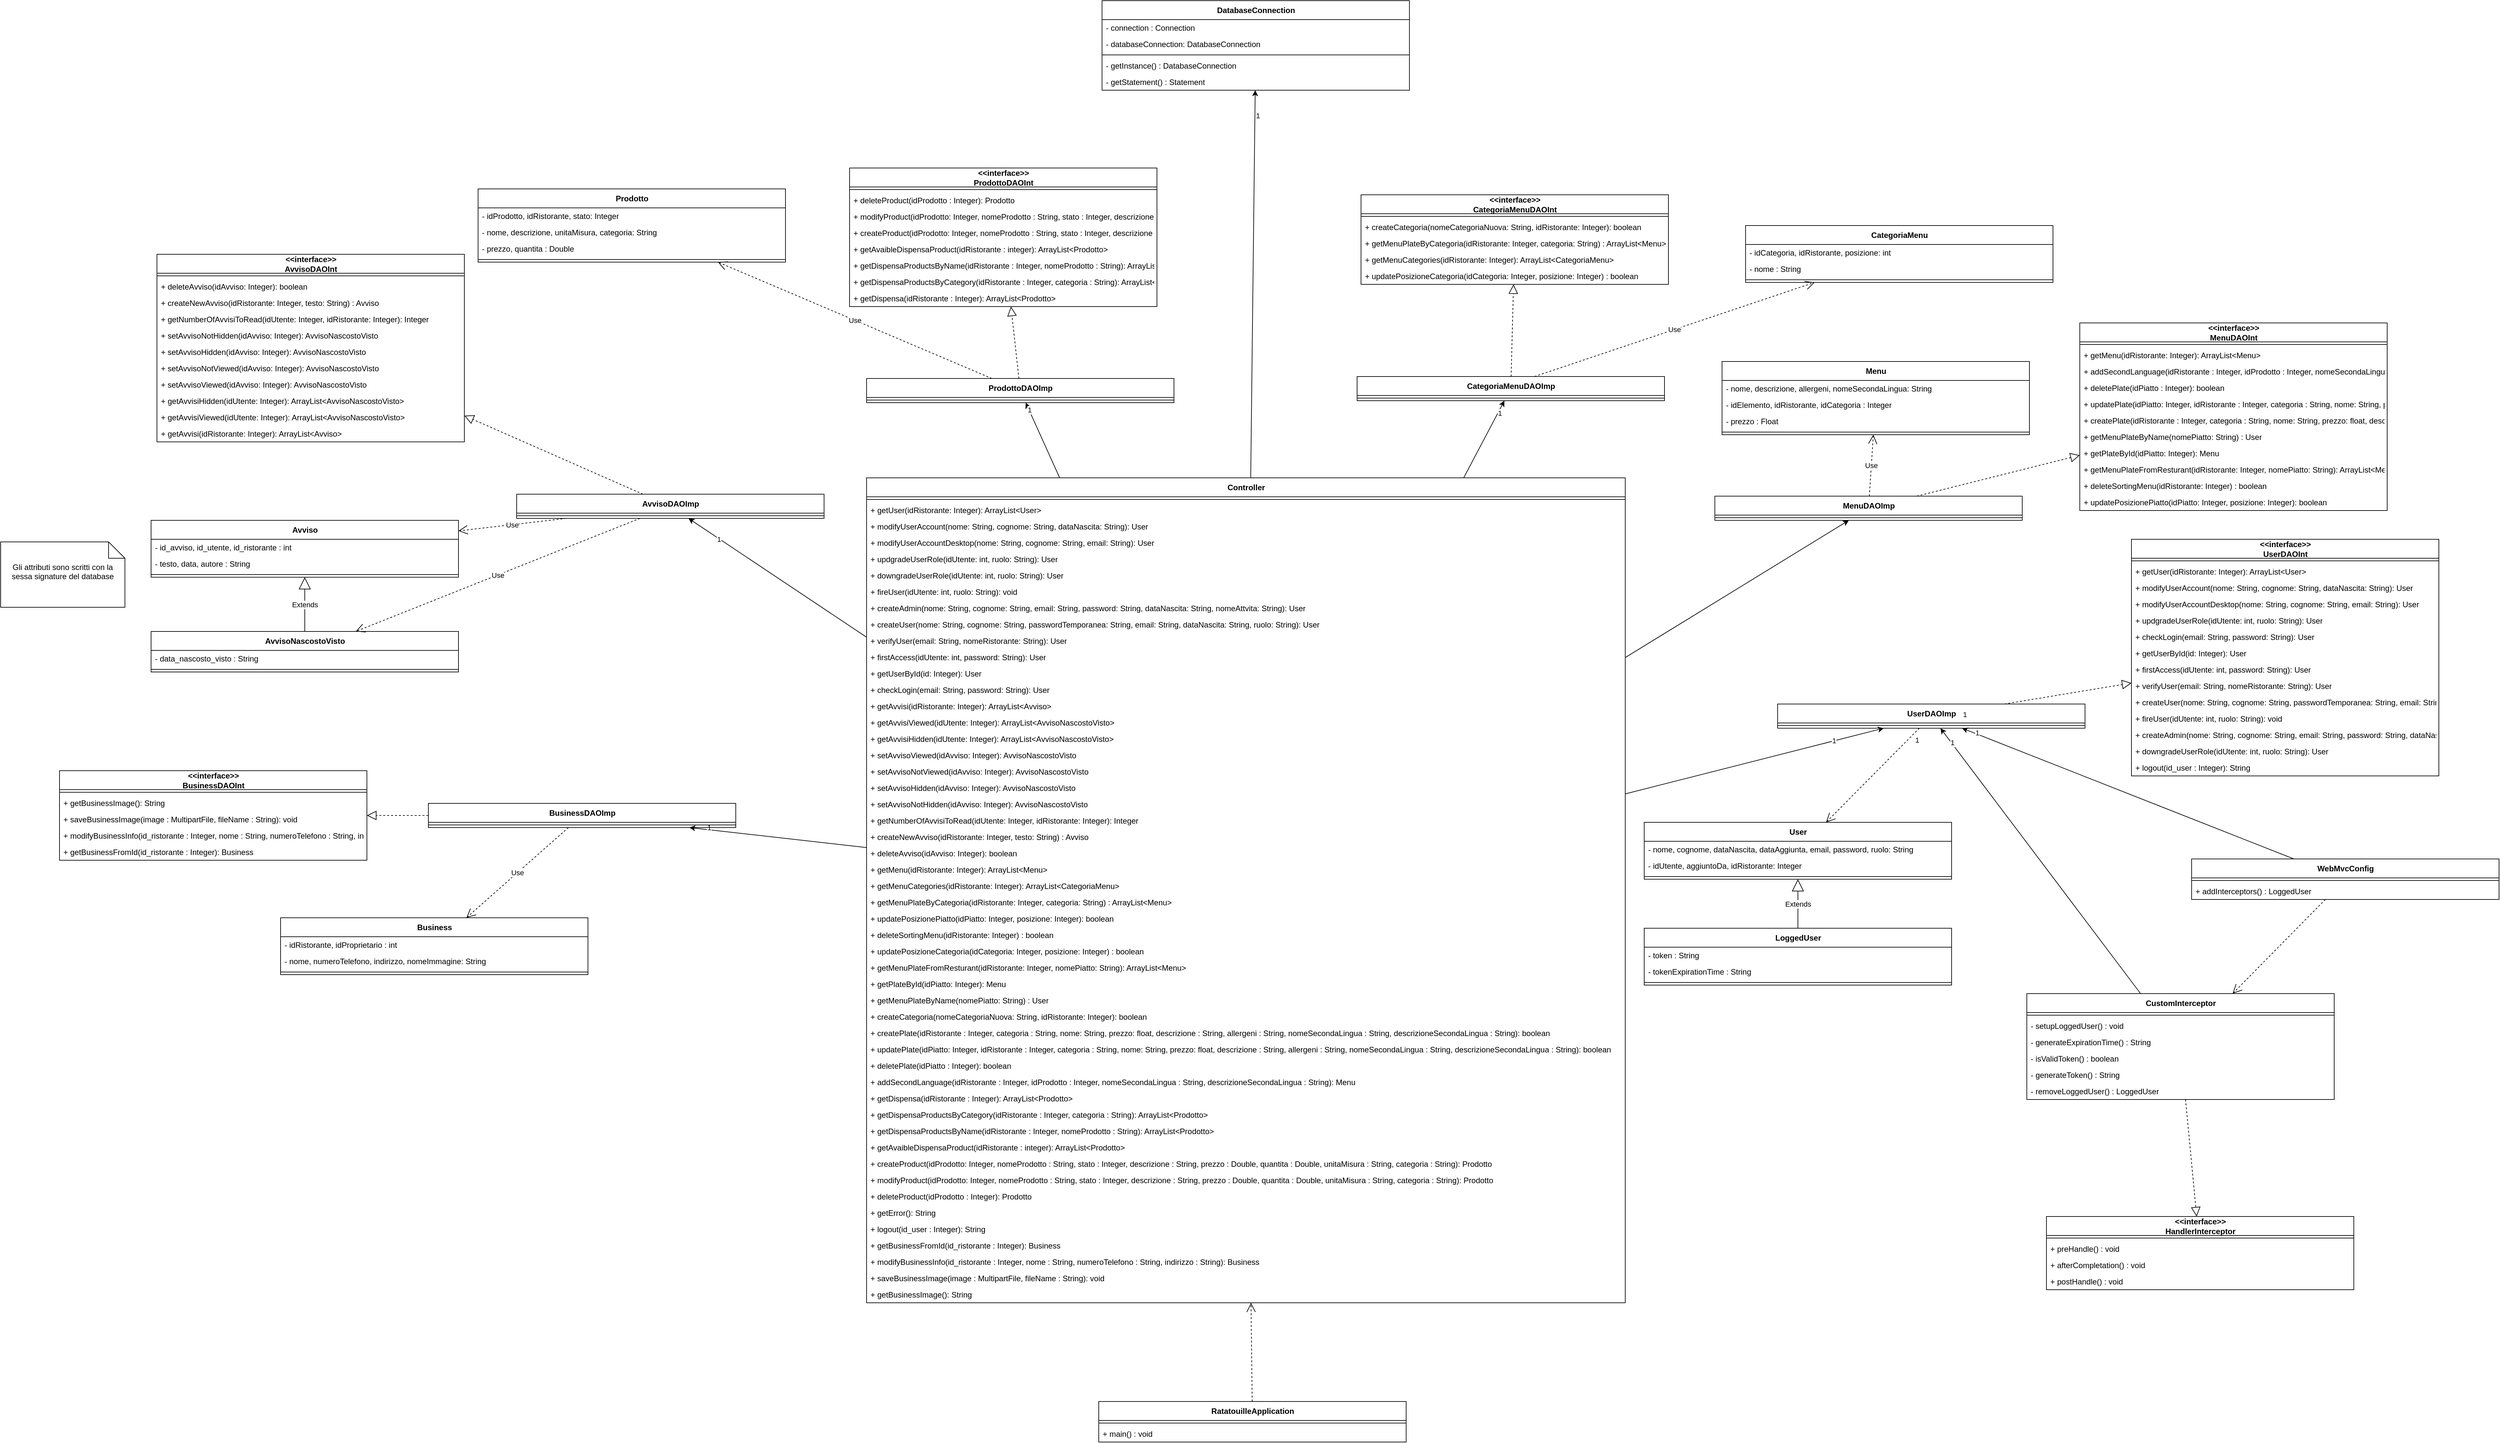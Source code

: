<mxfile>
    <diagram id="40FcXHJKd0aeauqZqk0w" name="Page-1">
        <mxGraphModel dx="6760" dy="940" grid="0" gridSize="10" guides="1" tooltips="1" connect="1" arrows="1" fold="1" page="0" pageScale="1" pageWidth="850" pageHeight="1100" math="0" shadow="0">
            <root>
                <mxCell id="0"/>
                <mxCell id="1" parent="0"/>
                <mxCell id="2" value="RatatouilleApplication" style="swimlane;fontStyle=1;align=center;verticalAlign=middle;childLayout=stackLayout;horizontal=1;startSize=29;horizontalStack=0;resizeParent=1;resizeParentMax=0;resizeLast=0;collapsible=0;marginBottom=0;html=1;" parent="1" vertex="1">
                    <mxGeometry x="-31" y="3875" width="470" height="62" as="geometry"/>
                </mxCell>
                <mxCell id="9" value="" style="line;strokeWidth=1;fillColor=none;align=left;verticalAlign=middle;spacingTop=-1;spacingLeft=3;spacingRight=3;rotatable=0;labelPosition=right;points=[];portConstraint=eastwest;strokeColor=inherit;" parent="2" vertex="1">
                    <mxGeometry y="29" width="470" height="8" as="geometry"/>
                </mxCell>
                <mxCell id="16" value="+ main() : void" style="text;html=1;strokeColor=none;fillColor=none;align=left;verticalAlign=middle;spacingLeft=4;spacingRight=4;overflow=hidden;rotatable=0;points=[[0,0.5],[1,0.5]];portConstraint=eastwest;" parent="2" vertex="1">
                    <mxGeometry y="37" width="470" height="25" as="geometry"/>
                </mxCell>
                <mxCell id="240" style="edgeStyle=none;html=1;" parent="1" source="17" target="29" edge="1">
                    <mxGeometry relative="1" as="geometry"/>
                </mxCell>
                <mxCell id="241" value="1" style="edgeLabel;html=1;align=center;verticalAlign=middle;resizable=0;points=[];" parent="240" connectable="0" vertex="1">
                    <mxGeometry x="0.869" y="-4" relative="1" as="geometry">
                        <mxPoint as="offset"/>
                    </mxGeometry>
                </mxCell>
                <mxCell id="17" value="Controller" style="swimlane;fontStyle=1;align=center;verticalAlign=middle;childLayout=stackLayout;horizontal=1;startSize=29;horizontalStack=0;resizeParent=1;resizeParentMax=0;resizeLast=0;collapsible=0;marginBottom=0;html=1;" parent="1" vertex="1">
                    <mxGeometry x="-386" y="2462" width="1160" height="1262" as="geometry"/>
                </mxCell>
                <mxCell id="18" value="" style="line;strokeWidth=1;fillColor=none;align=left;verticalAlign=middle;spacingTop=-1;spacingLeft=3;spacingRight=3;rotatable=0;labelPosition=right;points=[];portConstraint=eastwest;strokeColor=inherit;" parent="17" vertex="1">
                    <mxGeometry y="29" width="1160" height="8" as="geometry"/>
                </mxCell>
                <mxCell id="86" value="+ getUser(idRistorante: Integer): ArrayList&amp;lt;User&amp;gt;" style="text;html=1;strokeColor=none;fillColor=none;align=left;verticalAlign=middle;spacingLeft=4;spacingRight=4;overflow=hidden;rotatable=0;points=[[0,0.5],[1,0.5]];portConstraint=eastwest;" parent="17" vertex="1">
                    <mxGeometry y="37" width="1160" height="25" as="geometry"/>
                </mxCell>
                <mxCell id="87" value="+ modifyUserAccount(nome: String, cognome: String, dataNascita: String): User" style="text;html=1;strokeColor=none;fillColor=none;align=left;verticalAlign=middle;spacingLeft=4;spacingRight=4;overflow=hidden;rotatable=0;points=[[0,0.5],[1,0.5]];portConstraint=eastwest;" parent="17" vertex="1">
                    <mxGeometry y="62" width="1160" height="25" as="geometry"/>
                </mxCell>
                <mxCell id="90" value="+ modifyUserAccountDesktop(nome: String, cognome: String, email: String): User" style="text;html=1;strokeColor=none;fillColor=none;align=left;verticalAlign=middle;spacingLeft=4;spacingRight=4;overflow=hidden;rotatable=0;points=[[0,0.5],[1,0.5]];portConstraint=eastwest;" parent="17" vertex="1">
                    <mxGeometry y="87" width="1160" height="25" as="geometry"/>
                </mxCell>
                <mxCell id="91" value="+ updgradeUserRole(idUtente: int, ruolo: String): User" style="text;html=1;strokeColor=none;fillColor=none;align=left;verticalAlign=middle;spacingLeft=4;spacingRight=4;overflow=hidden;rotatable=0;points=[[0,0.5],[1,0.5]];portConstraint=eastwest;" parent="17" vertex="1">
                    <mxGeometry y="112" width="1160" height="25" as="geometry"/>
                </mxCell>
                <mxCell id="92" value="+ downgradeUserRole(idUtente: int, ruolo: String): User" style="text;html=1;strokeColor=none;fillColor=none;align=left;verticalAlign=middle;spacingLeft=4;spacingRight=4;overflow=hidden;rotatable=0;points=[[0,0.5],[1,0.5]];portConstraint=eastwest;" parent="17" vertex="1">
                    <mxGeometry y="137" width="1160" height="25" as="geometry"/>
                </mxCell>
                <mxCell id="93" value="+ fireUser(idUtente: int, ruolo: String): void" style="text;html=1;strokeColor=none;fillColor=none;align=left;verticalAlign=middle;spacingLeft=4;spacingRight=4;overflow=hidden;rotatable=0;points=[[0,0.5],[1,0.5]];portConstraint=eastwest;" parent="17" vertex="1">
                    <mxGeometry y="162" width="1160" height="25" as="geometry"/>
                </mxCell>
                <mxCell id="94" value="+ createAdmin(nome: String, cognome: String, email: String, password: String, dataNascita: String, nomeAttvita: String): User" style="text;html=1;strokeColor=none;fillColor=none;align=left;verticalAlign=middle;spacingLeft=4;spacingRight=4;overflow=hidden;rotatable=0;points=[[0,0.5],[1,0.5]];portConstraint=eastwest;" parent="17" vertex="1">
                    <mxGeometry y="187" width="1160" height="25" as="geometry"/>
                </mxCell>
                <mxCell id="95" value="+ createUser(nome: String, cognome: String, passwordTemporanea: String, email: String, dataNascita: String, ruolo: String): User" style="text;html=1;strokeColor=none;fillColor=none;align=left;verticalAlign=middle;spacingLeft=4;spacingRight=4;overflow=hidden;rotatable=0;points=[[0,0.5],[1,0.5]];portConstraint=eastwest;" parent="17" vertex="1">
                    <mxGeometry y="212" width="1160" height="25" as="geometry"/>
                </mxCell>
                <mxCell id="96" value="+ verifyUser(email: String, nomeRistorante: String): User" style="text;html=1;strokeColor=none;fillColor=none;align=left;verticalAlign=middle;spacingLeft=4;spacingRight=4;overflow=hidden;rotatable=0;points=[[0,0.5],[1,0.5]];portConstraint=eastwest;" parent="17" vertex="1">
                    <mxGeometry y="237" width="1160" height="25" as="geometry"/>
                </mxCell>
                <mxCell id="149" value="+ firstAccess(idUtente: int, password: String): User" style="text;html=1;strokeColor=none;fillColor=none;align=left;verticalAlign=middle;spacingLeft=4;spacingRight=4;overflow=hidden;rotatable=0;points=[[0,0.5],[1,0.5]];portConstraint=eastwest;" parent="17" vertex="1">
                    <mxGeometry y="262" width="1160" height="25" as="geometry"/>
                </mxCell>
                <mxCell id="97" value="+ getUserById(id: Integer): User" style="text;html=1;strokeColor=none;fillColor=none;align=left;verticalAlign=middle;spacingLeft=4;spacingRight=4;overflow=hidden;rotatable=0;points=[[0,0.5],[1,0.5]];portConstraint=eastwest;" parent="17" vertex="1">
                    <mxGeometry y="287" width="1160" height="25" as="geometry"/>
                </mxCell>
                <mxCell id="98" value="+ checkLogin(email: String, password: String): User" style="text;html=1;strokeColor=none;fillColor=none;align=left;verticalAlign=middle;spacingLeft=4;spacingRight=4;overflow=hidden;rotatable=0;points=[[0,0.5],[1,0.5]];portConstraint=eastwest;" parent="17" vertex="1">
                    <mxGeometry y="312" width="1160" height="25" as="geometry"/>
                </mxCell>
                <mxCell id="111" value="+ getAvvisi(idRistorante: Integer): ArrayList&amp;lt;Avviso&amp;gt;" style="text;html=1;strokeColor=none;fillColor=none;align=left;verticalAlign=middle;spacingLeft=4;spacingRight=4;overflow=hidden;rotatable=0;points=[[0,0.5],[1,0.5]];portConstraint=eastwest;" parent="17" vertex="1">
                    <mxGeometry y="337" width="1160" height="25" as="geometry"/>
                </mxCell>
                <mxCell id="112" value="+ getAvvisiViewed(idUtente: Integer): ArrayList&amp;lt;AvvisoNascostoVisto&amp;gt;" style="text;html=1;strokeColor=none;fillColor=none;align=left;verticalAlign=middle;spacingLeft=4;spacingRight=4;overflow=hidden;rotatable=0;points=[[0,0.5],[1,0.5]];portConstraint=eastwest;" parent="17" vertex="1">
                    <mxGeometry y="362" width="1160" height="25" as="geometry"/>
                </mxCell>
                <mxCell id="151" value="+ getAvvisiHidden(idUtente: Integer): ArrayList&amp;lt;AvvisoNascostoVisto&amp;gt;" style="text;html=1;strokeColor=none;fillColor=none;align=left;verticalAlign=middle;spacingLeft=4;spacingRight=4;overflow=hidden;rotatable=0;points=[[0,0.5],[1,0.5]];portConstraint=eastwest;" parent="17" vertex="1">
                    <mxGeometry y="387" width="1160" height="25" as="geometry"/>
                </mxCell>
                <mxCell id="120" value="+ setAvvisoViewed(idAvviso: Integer): AvvisoNascostoVisto" style="text;html=1;strokeColor=none;fillColor=none;align=left;verticalAlign=middle;spacingLeft=4;spacingRight=4;overflow=hidden;rotatable=0;points=[[0,0.5],[1,0.5]];portConstraint=eastwest;" parent="17" vertex="1">
                    <mxGeometry y="412" width="1160" height="25" as="geometry"/>
                </mxCell>
                <mxCell id="121" value="+ setAvvisoNotViewed(idAvviso: Integer): AvvisoNascostoVisto" style="text;html=1;strokeColor=none;fillColor=none;align=left;verticalAlign=middle;spacingLeft=4;spacingRight=4;overflow=hidden;rotatable=0;points=[[0,0.5],[1,0.5]];portConstraint=eastwest;" parent="17" vertex="1">
                    <mxGeometry y="437" width="1160" height="25" as="geometry"/>
                </mxCell>
                <mxCell id="122" value="+ setAvvisoHidden(idAvviso: Integer): AvvisoNascostoVisto" style="text;html=1;strokeColor=none;fillColor=none;align=left;verticalAlign=middle;spacingLeft=4;spacingRight=4;overflow=hidden;rotatable=0;points=[[0,0.5],[1,0.5]];portConstraint=eastwest;" parent="17" vertex="1">
                    <mxGeometry y="462" width="1160" height="25" as="geometry"/>
                </mxCell>
                <mxCell id="124" value="+ setAvvisoNotHidden(idAvviso: Integer): AvvisoNascostoVisto" style="text;html=1;strokeColor=none;fillColor=none;align=left;verticalAlign=middle;spacingLeft=4;spacingRight=4;overflow=hidden;rotatable=0;points=[[0,0.5],[1,0.5]];portConstraint=eastwest;" parent="17" vertex="1">
                    <mxGeometry y="487" width="1160" height="25" as="geometry"/>
                </mxCell>
                <mxCell id="113" value="+ getNumberOfAvvisiToRead(idUtente: Integer, idRistorante: Integer): Integer" style="text;html=1;strokeColor=none;fillColor=none;align=left;verticalAlign=middle;spacingLeft=4;spacingRight=4;overflow=hidden;rotatable=0;points=[[0,0.5],[1,0.5]];portConstraint=eastwest;" parent="17" vertex="1">
                    <mxGeometry y="512" width="1160" height="25" as="geometry"/>
                </mxCell>
                <mxCell id="114" value="+ createNewAvviso(idRistorante: Integer, testo: String) : Avviso" style="text;html=1;strokeColor=none;fillColor=none;align=left;verticalAlign=middle;spacingLeft=4;spacingRight=4;overflow=hidden;rotatable=0;points=[[0,0.5],[1,0.5]];portConstraint=eastwest;" parent="17" vertex="1">
                    <mxGeometry y="537" width="1160" height="25" as="geometry"/>
                </mxCell>
                <mxCell id="115" value="+ deleteAvviso(idAvviso: Integer): boolean" style="text;html=1;strokeColor=none;fillColor=none;align=left;verticalAlign=middle;spacingLeft=4;spacingRight=4;overflow=hidden;rotatable=0;points=[[0,0.5],[1,0.5]];portConstraint=eastwest;" parent="17" vertex="1">
                    <mxGeometry y="562" width="1160" height="25" as="geometry"/>
                </mxCell>
                <mxCell id="116" value="+ getMenu(idRistorante: Integer): ArrayList&amp;lt;Menu&amp;gt;" style="text;html=1;strokeColor=none;fillColor=none;align=left;verticalAlign=middle;spacingLeft=4;spacingRight=4;overflow=hidden;rotatable=0;points=[[0,0.5],[1,0.5]];portConstraint=eastwest;" parent="17" vertex="1">
                    <mxGeometry y="587" width="1160" height="25" as="geometry"/>
                </mxCell>
                <mxCell id="117" value="+ getMenuCategories(idRistorante: Integer): ArrayList&amp;lt;CategoriaMenu&amp;gt;" style="text;html=1;strokeColor=none;fillColor=none;align=left;verticalAlign=middle;spacingLeft=4;spacingRight=4;overflow=hidden;rotatable=0;points=[[0,0.5],[1,0.5]];portConstraint=eastwest;" parent="17" vertex="1">
                    <mxGeometry y="612" width="1160" height="25" as="geometry"/>
                </mxCell>
                <mxCell id="152" value="+ getMenuPlateByCategoria(idRistorante: Integer, categoria: String) : ArrayList&amp;lt;Menu&amp;gt;" style="text;html=1;strokeColor=none;fillColor=none;align=left;verticalAlign=middle;spacingLeft=4;spacingRight=4;overflow=hidden;rotatable=0;points=[[0,0.5],[1,0.5]];portConstraint=eastwest;" parent="17" vertex="1">
                    <mxGeometry y="637" width="1160" height="25" as="geometry"/>
                </mxCell>
                <mxCell id="125" value="+ updatePosizionePiatto(idPiatto: Integer, posizione: Integer): boolean" style="text;html=1;strokeColor=none;fillColor=none;align=left;verticalAlign=middle;spacingLeft=4;spacingRight=4;overflow=hidden;rotatable=0;points=[[0,0.5],[1,0.5]];portConstraint=eastwest;" parent="17" vertex="1">
                    <mxGeometry y="662" width="1160" height="25" as="geometry"/>
                </mxCell>
                <mxCell id="126" value="+ deleteSortingMenu(idRistorante: Integer) : boolean" style="text;html=1;strokeColor=none;fillColor=none;align=left;verticalAlign=middle;spacingLeft=4;spacingRight=4;overflow=hidden;rotatable=0;points=[[0,0.5],[1,0.5]];portConstraint=eastwest;" parent="17" vertex="1">
                    <mxGeometry y="687" width="1160" height="25" as="geometry"/>
                </mxCell>
                <mxCell id="127" value="+ updatePosizioneCategoria(idCategoria: Integer, posizione: Integer) : boolean" style="text;html=1;strokeColor=none;fillColor=none;align=left;verticalAlign=middle;spacingLeft=4;spacingRight=4;overflow=hidden;rotatable=0;points=[[0,0.5],[1,0.5]];portConstraint=eastwest;" parent="17" vertex="1">
                    <mxGeometry y="712" width="1160" height="25" as="geometry"/>
                </mxCell>
                <mxCell id="128" value="+ getMenuPlateFromResturant(idRistorante: Integer, nomePiatto: String): ArrayList&amp;lt;Menu&amp;gt;" style="text;html=1;strokeColor=none;fillColor=none;align=left;verticalAlign=middle;spacingLeft=4;spacingRight=4;overflow=hidden;rotatable=0;points=[[0,0.5],[1,0.5]];portConstraint=eastwest;" parent="17" vertex="1">
                    <mxGeometry y="737" width="1160" height="25" as="geometry"/>
                </mxCell>
                <mxCell id="129" value="+ getPlateById(idPiatto: Integer): Menu" style="text;html=1;strokeColor=none;fillColor=none;align=left;verticalAlign=middle;spacingLeft=4;spacingRight=4;overflow=hidden;rotatable=0;points=[[0,0.5],[1,0.5]];portConstraint=eastwest;" parent="17" vertex="1">
                    <mxGeometry y="762" width="1160" height="25" as="geometry"/>
                </mxCell>
                <mxCell id="130" value="+ getMenuPlateByName(nomePiatto: String) : User" style="text;html=1;strokeColor=none;fillColor=none;align=left;verticalAlign=middle;spacingLeft=4;spacingRight=4;overflow=hidden;rotatable=0;points=[[0,0.5],[1,0.5]];portConstraint=eastwest;" parent="17" vertex="1">
                    <mxGeometry y="787" width="1160" height="25" as="geometry"/>
                </mxCell>
                <mxCell id="131" value="+ createCategoria(nomeCategoriaNuova: String, idRistorante: Integer): boolean" style="text;html=1;strokeColor=none;fillColor=none;align=left;verticalAlign=middle;spacingLeft=4;spacingRight=4;overflow=hidden;rotatable=0;points=[[0,0.5],[1,0.5]];portConstraint=eastwest;" parent="17" vertex="1">
                    <mxGeometry y="812" width="1160" height="25" as="geometry"/>
                </mxCell>
                <mxCell id="153" value="+ createPlate(idRistorante : Integer, categoria : String, nome: String, prezzo: float, descrizione : String, allergeni : String, nomeSecondaLingua : String, descrizioneSecondaLingua : String): boolean" style="text;html=1;strokeColor=none;fillColor=none;align=left;verticalAlign=middle;spacingLeft=4;spacingRight=4;overflow=hidden;rotatable=0;points=[[0,0.5],[1,0.5]];portConstraint=eastwest;" parent="17" vertex="1">
                    <mxGeometry y="837" width="1160" height="25" as="geometry"/>
                </mxCell>
                <mxCell id="133" value="+ updatePlate(idPiatto: Integer, idRistorante : Integer, categoria : String, nome: String, prezzo: float, descrizione : String, allergeni : String, nomeSecondaLingua : String, descrizioneSecondaLingua : String): boolean" style="text;html=1;strokeColor=none;fillColor=none;align=left;verticalAlign=middle;spacingLeft=4;spacingRight=4;overflow=hidden;rotatable=0;points=[[0,0.5],[1,0.5]];portConstraint=eastwest;" parent="17" vertex="1">
                    <mxGeometry y="862" width="1160" height="25" as="geometry"/>
                </mxCell>
                <mxCell id="134" value="+ deletePlate(idPiatto : Integer): boolean" style="text;html=1;strokeColor=none;fillColor=none;align=left;verticalAlign=middle;spacingLeft=4;spacingRight=4;overflow=hidden;rotatable=0;points=[[0,0.5],[1,0.5]];portConstraint=eastwest;" parent="17" vertex="1">
                    <mxGeometry y="887" width="1160" height="25" as="geometry"/>
                </mxCell>
                <mxCell id="135" value="+ addSecondLanguage(idRistorante : Integer, idProdotto : Integer, nomeSecondaLingua : String, descrizioneSecondaLingua : String): Menu" style="text;html=1;strokeColor=none;fillColor=none;align=left;verticalAlign=middle;spacingLeft=4;spacingRight=4;overflow=hidden;rotatable=0;points=[[0,0.5],[1,0.5]];portConstraint=eastwest;" parent="17" vertex="1">
                    <mxGeometry y="912" width="1160" height="25" as="geometry"/>
                </mxCell>
                <mxCell id="136" value="+ getDispensa(idRistorante : Integer): ArrayList&amp;lt;Prodotto&amp;gt;" style="text;html=1;strokeColor=none;fillColor=none;align=left;verticalAlign=middle;spacingLeft=4;spacingRight=4;overflow=hidden;rotatable=0;points=[[0,0.5],[1,0.5]];portConstraint=eastwest;" parent="17" vertex="1">
                    <mxGeometry y="937" width="1160" height="25" as="geometry"/>
                </mxCell>
                <mxCell id="137" value="+ getDispensaProductsByCategory(idRistorante : Integer, categoria : String): ArrayList&amp;lt;Prodotto&amp;gt;" style="text;html=1;strokeColor=none;fillColor=none;align=left;verticalAlign=middle;spacingLeft=4;spacingRight=4;overflow=hidden;rotatable=0;points=[[0,0.5],[1,0.5]];portConstraint=eastwest;" parent="17" vertex="1">
                    <mxGeometry y="962" width="1160" height="25" as="geometry"/>
                </mxCell>
                <mxCell id="145" value="+ getDispensaProductsByName(idRistorante : Integer, nomeProdotto : String): ArrayList&amp;lt;Prodotto&amp;gt;" style="text;html=1;strokeColor=none;fillColor=none;align=left;verticalAlign=middle;spacingLeft=4;spacingRight=4;overflow=hidden;rotatable=0;points=[[0,0.5],[1,0.5]];portConstraint=eastwest;" parent="17" vertex="1">
                    <mxGeometry y="987" width="1160" height="25" as="geometry"/>
                </mxCell>
                <mxCell id="138" value="+ getAvaibleDispensaProduct(idRistorante : integer): ArrayList&amp;lt;Prodotto&amp;gt;" style="text;html=1;strokeColor=none;fillColor=none;align=left;verticalAlign=middle;spacingLeft=4;spacingRight=4;overflow=hidden;rotatable=0;points=[[0,0.5],[1,0.5]];portConstraint=eastwest;" parent="17" vertex="1">
                    <mxGeometry y="1012" width="1160" height="25" as="geometry"/>
                </mxCell>
                <mxCell id="140" value="+ createProduct(idProdotto: Integer, nomeProdotto : String, stato : Integer, descrizione : String, prezzo : Double, quantita : Double, unitaMisura : String, categoria : String): Prodotto" style="text;html=1;strokeColor=none;fillColor=none;align=left;verticalAlign=middle;spacingLeft=4;spacingRight=4;overflow=hidden;rotatable=0;points=[[0,0.5],[1,0.5]];portConstraint=eastwest;" parent="17" vertex="1">
                    <mxGeometry y="1037" width="1160" height="25" as="geometry"/>
                </mxCell>
                <mxCell id="141" value="+ modifyProduct(idProdotto: Integer, nomeProdotto : String, stato : Integer, descrizione : String, prezzo : Double, quantita : Double, unitaMisura : String, categoria : String): Prodotto" style="text;html=1;strokeColor=none;fillColor=none;align=left;verticalAlign=middle;spacingLeft=4;spacingRight=4;overflow=hidden;rotatable=0;points=[[0,0.5],[1,0.5]];portConstraint=eastwest;" parent="17" vertex="1">
                    <mxGeometry y="1062" width="1160" height="25" as="geometry"/>
                </mxCell>
                <mxCell id="142" value="+ deleteProduct(idProdotto : Integer): Prodotto" style="text;html=1;strokeColor=none;fillColor=none;align=left;verticalAlign=middle;spacingLeft=4;spacingRight=4;overflow=hidden;rotatable=0;points=[[0,0.5],[1,0.5]];portConstraint=eastwest;" parent="17" vertex="1">
                    <mxGeometry y="1087" width="1160" height="25" as="geometry"/>
                </mxCell>
                <mxCell id="143" value="+ getError(): String" style="text;html=1;strokeColor=none;fillColor=none;align=left;verticalAlign=middle;spacingLeft=4;spacingRight=4;overflow=hidden;rotatable=0;points=[[0,0.5],[1,0.5]];portConstraint=eastwest;" parent="17" vertex="1">
                    <mxGeometry y="1112" width="1160" height="25" as="geometry"/>
                </mxCell>
                <mxCell id="150" value="+ logout(id_user : Integer): String" style="text;html=1;strokeColor=none;fillColor=none;align=left;verticalAlign=middle;spacingLeft=4;spacingRight=4;overflow=hidden;rotatable=0;points=[[0,0.5],[1,0.5]];portConstraint=eastwest;" parent="17" vertex="1">
                    <mxGeometry y="1137" width="1160" height="25" as="geometry"/>
                </mxCell>
                <mxCell id="144" value="+ getBusinessFromId(id_ristorante : Integer): Business" style="text;html=1;strokeColor=none;fillColor=none;align=left;verticalAlign=middle;spacingLeft=4;spacingRight=4;overflow=hidden;rotatable=0;points=[[0,0.5],[1,0.5]];portConstraint=eastwest;" parent="17" vertex="1">
                    <mxGeometry y="1162" width="1160" height="25" as="geometry"/>
                </mxCell>
                <mxCell id="146" value="+ modifyBusinessInfo(id_ristorante : Integer, nome : String, numeroTelefono : String, indirizzo : String): Business" style="text;html=1;strokeColor=none;fillColor=none;align=left;verticalAlign=middle;spacingLeft=4;spacingRight=4;overflow=hidden;rotatable=0;points=[[0,0.5],[1,0.5]];portConstraint=eastwest;" parent="17" vertex="1">
                    <mxGeometry y="1187" width="1160" height="25" as="geometry"/>
                </mxCell>
                <mxCell id="147" value="+ saveBusinessImage(image : MultipartFile, fileName : String): void" style="text;html=1;strokeColor=none;fillColor=none;align=left;verticalAlign=middle;spacingLeft=4;spacingRight=4;overflow=hidden;rotatable=0;points=[[0,0.5],[1,0.5]];portConstraint=eastwest;" parent="17" vertex="1">
                    <mxGeometry y="1212" width="1160" height="25" as="geometry"/>
                </mxCell>
                <mxCell id="148" value="+ getBusinessImage(): String" style="text;html=1;strokeColor=none;fillColor=none;align=left;verticalAlign=middle;spacingLeft=4;spacingRight=4;overflow=hidden;rotatable=0;points=[[0,0.5],[1,0.5]];portConstraint=eastwest;" parent="17" vertex="1">
                    <mxGeometry y="1237" width="1160" height="25" as="geometry"/>
                </mxCell>
                <mxCell id="20" value="Avviso" style="swimlane;fontStyle=1;align=center;verticalAlign=middle;childLayout=stackLayout;horizontal=1;startSize=29;horizontalStack=0;resizeParent=1;resizeParentMax=0;resizeLast=0;collapsible=0;marginBottom=0;html=1;" parent="1" vertex="1">
                    <mxGeometry x="-1480" y="2527" width="470" height="87" as="geometry"/>
                </mxCell>
                <mxCell id="67" value="- id_avviso, id_utente, id_ristorante : int" style="text;html=1;strokeColor=none;fillColor=none;align=left;verticalAlign=middle;spacingLeft=4;spacingRight=4;overflow=hidden;rotatable=0;points=[[0,0.5],[1,0.5]];portConstraint=eastwest;" parent="20" vertex="1">
                    <mxGeometry y="29" width="470" height="25" as="geometry"/>
                </mxCell>
                <mxCell id="69" value="- testo, data, autore : String" style="text;html=1;strokeColor=none;fillColor=none;align=left;verticalAlign=middle;spacingLeft=4;spacingRight=4;overflow=hidden;rotatable=0;points=[[0,0.5],[1,0.5]];portConstraint=eastwest;" parent="20" vertex="1">
                    <mxGeometry y="54" width="470" height="25" as="geometry"/>
                </mxCell>
                <mxCell id="21" value="" style="line;strokeWidth=1;fillColor=none;align=left;verticalAlign=middle;spacingTop=-1;spacingLeft=3;spacingRight=3;rotatable=0;labelPosition=right;points=[];portConstraint=eastwest;strokeColor=inherit;" parent="20" vertex="1">
                    <mxGeometry y="79" width="470" height="8" as="geometry"/>
                </mxCell>
                <mxCell id="22" value="AvvisoNascostoVisto" style="swimlane;fontStyle=1;align=center;verticalAlign=middle;childLayout=stackLayout;horizontal=1;startSize=29;horizontalStack=0;resizeParent=1;resizeParentMax=0;resizeLast=0;collapsible=0;marginBottom=0;html=1;" parent="1" vertex="1">
                    <mxGeometry x="-1480" y="2697" width="470" height="62" as="geometry"/>
                </mxCell>
                <mxCell id="72" value="- data_nascosto_visto : String" style="text;html=1;strokeColor=none;fillColor=none;align=left;verticalAlign=middle;spacingLeft=4;spacingRight=4;overflow=hidden;rotatable=0;points=[[0,0.5],[1,0.5]];portConstraint=eastwest;" parent="22" vertex="1">
                    <mxGeometry y="29" width="470" height="25" as="geometry"/>
                </mxCell>
                <mxCell id="23" value="" style="line;strokeWidth=1;fillColor=none;align=left;verticalAlign=middle;spacingTop=-1;spacingLeft=3;spacingRight=3;rotatable=0;labelPosition=right;points=[];portConstraint=eastwest;strokeColor=inherit;" parent="22" vertex="1">
                    <mxGeometry y="54" width="470" height="8" as="geometry"/>
                </mxCell>
                <mxCell id="24" value="Business" style="swimlane;fontStyle=1;align=center;verticalAlign=middle;childLayout=stackLayout;horizontal=1;startSize=29;horizontalStack=0;resizeParent=1;resizeParentMax=0;resizeLast=0;collapsible=0;marginBottom=0;html=1;" parent="1" vertex="1">
                    <mxGeometry x="-1282" y="3135" width="470" height="87" as="geometry"/>
                </mxCell>
                <mxCell id="73" value="- idRistorante, idProprietario : int" style="text;html=1;strokeColor=none;fillColor=none;align=left;verticalAlign=middle;spacingLeft=4;spacingRight=4;overflow=hidden;rotatable=0;points=[[0,0.5],[1,0.5]];portConstraint=eastwest;" parent="24" vertex="1">
                    <mxGeometry y="29" width="470" height="25" as="geometry"/>
                </mxCell>
                <mxCell id="75" value="- nome, numeroTelefono, indirizzo, nomeImmagine: String" style="text;html=1;strokeColor=none;fillColor=none;align=left;verticalAlign=middle;spacingLeft=4;spacingRight=4;overflow=hidden;rotatable=0;points=[[0,0.5],[1,0.5]];portConstraint=eastwest;" parent="24" vertex="1">
                    <mxGeometry y="54" width="470" height="25" as="geometry"/>
                </mxCell>
                <mxCell id="25" value="" style="line;strokeWidth=1;fillColor=none;align=left;verticalAlign=middle;spacingTop=-1;spacingLeft=3;spacingRight=3;rotatable=0;labelPosition=right;points=[];portConstraint=eastwest;strokeColor=inherit;" parent="24" vertex="1">
                    <mxGeometry y="79" width="470" height="8" as="geometry"/>
                </mxCell>
                <mxCell id="27" value="CategoriaMenu" style="swimlane;fontStyle=1;align=center;verticalAlign=middle;childLayout=stackLayout;horizontal=1;startSize=29;horizontalStack=0;resizeParent=1;resizeParentMax=0;resizeLast=0;collapsible=0;marginBottom=0;html=1;" parent="1" vertex="1">
                    <mxGeometry x="958" y="2076" width="470" height="87" as="geometry"/>
                </mxCell>
                <mxCell id="76" value="- idCategoria, idRistorante, posizione: int" style="text;html=1;strokeColor=none;fillColor=none;align=left;verticalAlign=middle;spacingLeft=4;spacingRight=4;overflow=hidden;rotatable=0;points=[[0,0.5],[1,0.5]];portConstraint=eastwest;" parent="27" vertex="1">
                    <mxGeometry y="29" width="470" height="25" as="geometry"/>
                </mxCell>
                <mxCell id="77" value="- nome : String" style="text;html=1;strokeColor=none;fillColor=none;align=left;verticalAlign=middle;spacingLeft=4;spacingRight=4;overflow=hidden;rotatable=0;points=[[0,0.5],[1,0.5]];portConstraint=eastwest;" parent="27" vertex="1">
                    <mxGeometry y="54" width="470" height="25" as="geometry"/>
                </mxCell>
                <mxCell id="28" value="" style="line;strokeWidth=1;fillColor=none;align=left;verticalAlign=middle;spacingTop=-1;spacingLeft=3;spacingRight=3;rotatable=0;labelPosition=right;points=[];portConstraint=eastwest;strokeColor=inherit;" parent="27" vertex="1">
                    <mxGeometry y="79" width="470" height="8" as="geometry"/>
                </mxCell>
                <mxCell id="29" value="DatabaseConnection" style="swimlane;fontStyle=1;align=center;verticalAlign=middle;childLayout=stackLayout;horizontal=1;startSize=29;horizontalStack=0;resizeParent=1;resizeParentMax=0;resizeLast=0;collapsible=0;marginBottom=0;html=1;" parent="1" vertex="1">
                    <mxGeometry x="-26" y="1732" width="470" height="137" as="geometry"/>
                </mxCell>
                <mxCell id="213" value="- connection : Connection" style="text;html=1;strokeColor=none;fillColor=none;align=left;verticalAlign=middle;spacingLeft=4;spacingRight=4;overflow=hidden;rotatable=0;points=[[0,0.5],[1,0.5]];portConstraint=eastwest;" parent="29" vertex="1">
                    <mxGeometry y="29" width="470" height="25" as="geometry"/>
                </mxCell>
                <mxCell id="214" value="- databaseConnection: DatabaseConnection" style="text;html=1;strokeColor=none;fillColor=none;align=left;verticalAlign=middle;spacingLeft=4;spacingRight=4;overflow=hidden;rotatable=0;points=[[0,0.5],[1,0.5]];portConstraint=eastwest;" parent="29" vertex="1">
                    <mxGeometry y="54" width="470" height="25" as="geometry"/>
                </mxCell>
                <mxCell id="30" value="" style="line;strokeWidth=1;fillColor=none;align=left;verticalAlign=middle;spacingTop=-1;spacingLeft=3;spacingRight=3;rotatable=0;labelPosition=right;points=[];portConstraint=eastwest;strokeColor=inherit;" parent="29" vertex="1">
                    <mxGeometry y="79" width="470" height="8" as="geometry"/>
                </mxCell>
                <mxCell id="215" value="- getInstance() : DatabaseConnection&amp;nbsp;" style="text;html=1;strokeColor=none;fillColor=none;align=left;verticalAlign=middle;spacingLeft=4;spacingRight=4;overflow=hidden;rotatable=0;points=[[0,0.5],[1,0.5]];portConstraint=eastwest;" parent="29" vertex="1">
                    <mxGeometry y="87" width="470" height="25" as="geometry"/>
                </mxCell>
                <mxCell id="217" value="- getStatement() : Statement" style="text;html=1;strokeColor=none;fillColor=none;align=left;verticalAlign=middle;spacingLeft=4;spacingRight=4;overflow=hidden;rotatable=0;points=[[0,0.5],[1,0.5]];portConstraint=eastwest;" parent="29" vertex="1">
                    <mxGeometry y="112" width="470" height="25" as="geometry"/>
                </mxCell>
                <mxCell id="31" value="LoggedUser" style="swimlane;fontStyle=1;align=center;verticalAlign=middle;childLayout=stackLayout;horizontal=1;startSize=29;horizontalStack=0;resizeParent=1;resizeParentMax=0;resizeLast=0;collapsible=0;marginBottom=0;html=1;" parent="1" vertex="1">
                    <mxGeometry x="803" y="3151" width="470" height="87" as="geometry"/>
                </mxCell>
                <mxCell id="218" value="- token : String" style="text;html=1;strokeColor=none;fillColor=none;align=left;verticalAlign=middle;spacingLeft=4;spacingRight=4;overflow=hidden;rotatable=0;points=[[0,0.5],[1,0.5]];portConstraint=eastwest;" parent="31" vertex="1">
                    <mxGeometry y="29" width="470" height="25" as="geometry"/>
                </mxCell>
                <mxCell id="219" value="- tokenExpirationTime : String" style="text;html=1;strokeColor=none;fillColor=none;align=left;verticalAlign=middle;spacingLeft=4;spacingRight=4;overflow=hidden;rotatable=0;points=[[0,0.5],[1,0.5]];portConstraint=eastwest;" parent="31" vertex="1">
                    <mxGeometry y="54" width="470" height="25" as="geometry"/>
                </mxCell>
                <mxCell id="32" value="" style="line;strokeWidth=1;fillColor=none;align=left;verticalAlign=middle;spacingTop=-1;spacingLeft=3;spacingRight=3;rotatable=0;labelPosition=right;points=[];portConstraint=eastwest;strokeColor=inherit;" parent="31" vertex="1">
                    <mxGeometry y="79" width="470" height="8" as="geometry"/>
                </mxCell>
                <mxCell id="33" value="Menu" style="swimlane;fontStyle=1;align=center;verticalAlign=middle;childLayout=stackLayout;horizontal=1;startSize=29;horizontalStack=0;resizeParent=1;resizeParentMax=0;resizeLast=0;collapsible=0;marginBottom=0;html=1;" parent="1" vertex="1">
                    <mxGeometry x="922" y="2284" width="470" height="112" as="geometry"/>
                </mxCell>
                <mxCell id="220" value="- nome, descrizione, allergeni, nomeSecondaLingua: String" style="text;html=1;strokeColor=none;fillColor=none;align=left;verticalAlign=middle;spacingLeft=4;spacingRight=4;overflow=hidden;rotatable=0;points=[[0,0.5],[1,0.5]];portConstraint=eastwest;" parent="33" vertex="1">
                    <mxGeometry y="29" width="470" height="25" as="geometry"/>
                </mxCell>
                <mxCell id="233" value="- idElemento, idRistorante, idCategoria : Integer" style="text;html=1;strokeColor=none;fillColor=none;align=left;verticalAlign=middle;spacingLeft=4;spacingRight=4;overflow=hidden;rotatable=0;points=[[0,0.5],[1,0.5]];portConstraint=eastwest;" parent="33" vertex="1">
                    <mxGeometry y="54" width="470" height="25" as="geometry"/>
                </mxCell>
                <mxCell id="234" value="- prezzo : Float" style="text;html=1;strokeColor=none;fillColor=none;align=left;verticalAlign=middle;spacingLeft=4;spacingRight=4;overflow=hidden;rotatable=0;points=[[0,0.5],[1,0.5]];portConstraint=eastwest;" parent="33" vertex="1">
                    <mxGeometry y="79" width="470" height="25" as="geometry"/>
                </mxCell>
                <mxCell id="34" value="" style="line;strokeWidth=1;fillColor=none;align=left;verticalAlign=middle;spacingTop=-1;spacingLeft=3;spacingRight=3;rotatable=0;labelPosition=right;points=[];portConstraint=eastwest;strokeColor=inherit;" parent="33" vertex="1">
                    <mxGeometry y="104" width="470" height="8" as="geometry"/>
                </mxCell>
                <mxCell id="35" value="Prodotto" style="swimlane;fontStyle=1;align=center;verticalAlign=middle;childLayout=stackLayout;horizontal=1;startSize=29;horizontalStack=0;resizeParent=1;resizeParentMax=0;resizeLast=0;collapsible=0;marginBottom=0;html=1;" parent="1" vertex="1">
                    <mxGeometry x="-980" y="2020" width="470" height="112" as="geometry"/>
                </mxCell>
                <mxCell id="235" value="- idProdotto, idRistorante, stato: Integer" style="text;html=1;strokeColor=none;fillColor=none;align=left;verticalAlign=middle;spacingLeft=4;spacingRight=4;overflow=hidden;rotatable=0;points=[[0,0.5],[1,0.5]];portConstraint=eastwest;" parent="35" vertex="1">
                    <mxGeometry y="29" width="470" height="25" as="geometry"/>
                </mxCell>
                <mxCell id="236" value="- nome, descrizione, unitaMisura, categoria: String" style="text;html=1;strokeColor=none;fillColor=none;align=left;verticalAlign=middle;spacingLeft=4;spacingRight=4;overflow=hidden;rotatable=0;points=[[0,0.5],[1,0.5]];portConstraint=eastwest;" parent="35" vertex="1">
                    <mxGeometry y="54" width="470" height="25" as="geometry"/>
                </mxCell>
                <mxCell id="237" value="- prezzo, quantita : Double" style="text;html=1;strokeColor=none;fillColor=none;align=left;verticalAlign=middle;spacingLeft=4;spacingRight=4;overflow=hidden;rotatable=0;points=[[0,0.5],[1,0.5]];portConstraint=eastwest;" parent="35" vertex="1">
                    <mxGeometry y="79" width="470" height="25" as="geometry"/>
                </mxCell>
                <mxCell id="36" value="" style="line;strokeWidth=1;fillColor=none;align=left;verticalAlign=middle;spacingTop=-1;spacingLeft=3;spacingRight=3;rotatable=0;labelPosition=right;points=[];portConstraint=eastwest;strokeColor=inherit;" parent="35" vertex="1">
                    <mxGeometry y="104" width="470" height="8" as="geometry"/>
                </mxCell>
                <mxCell id="37" value="User" style="swimlane;fontStyle=1;align=center;verticalAlign=middle;childLayout=stackLayout;horizontal=1;startSize=29;horizontalStack=0;resizeParent=1;resizeParentMax=0;resizeLast=0;collapsible=0;marginBottom=0;html=1;" parent="1" vertex="1">
                    <mxGeometry x="803" y="2989" width="470" height="87" as="geometry"/>
                </mxCell>
                <mxCell id="238" value="- nome, cognome, dataNascita, dataAggiunta, email, password, ruolo: String" style="text;html=1;strokeColor=none;fillColor=none;align=left;verticalAlign=middle;spacingLeft=4;spacingRight=4;overflow=hidden;rotatable=0;points=[[0,0.5],[1,0.5]];portConstraint=eastwest;" parent="37" vertex="1">
                    <mxGeometry y="29" width="470" height="25" as="geometry"/>
                </mxCell>
                <mxCell id="239" value="- idUtente, aggiuntoDa, idRistorante: Integer" style="text;html=1;strokeColor=none;fillColor=none;align=left;verticalAlign=middle;spacingLeft=4;spacingRight=4;overflow=hidden;rotatable=0;points=[[0,0.5],[1,0.5]];portConstraint=eastwest;" parent="37" vertex="1">
                    <mxGeometry y="54" width="470" height="25" as="geometry"/>
                </mxCell>
                <mxCell id="38" value="" style="line;strokeWidth=1;fillColor=none;align=left;verticalAlign=middle;spacingTop=-1;spacingLeft=3;spacingRight=3;rotatable=0;labelPosition=right;points=[];portConstraint=eastwest;strokeColor=inherit;" parent="37" vertex="1">
                    <mxGeometry y="79" width="470" height="8" as="geometry"/>
                </mxCell>
                <mxCell id="39" value="CustomInterceptor" style="swimlane;fontStyle=1;align=center;verticalAlign=middle;childLayout=stackLayout;horizontal=1;startSize=29;horizontalStack=0;resizeParent=1;resizeParentMax=0;resizeLast=0;collapsible=0;marginBottom=0;html=1;" parent="1" vertex="1">
                    <mxGeometry x="1388" y="3251" width="470" height="162" as="geometry"/>
                </mxCell>
                <mxCell id="40" value="" style="line;strokeWidth=1;fillColor=none;align=left;verticalAlign=middle;spacingTop=-1;spacingLeft=3;spacingRight=3;rotatable=0;labelPosition=right;points=[];portConstraint=eastwest;strokeColor=inherit;" parent="39" vertex="1">
                    <mxGeometry y="29" width="470" height="8" as="geometry"/>
                </mxCell>
                <mxCell id="248" value="- setupLoggedUser() : void" style="text;html=1;strokeColor=none;fillColor=none;align=left;verticalAlign=middle;spacingLeft=4;spacingRight=4;overflow=hidden;rotatable=0;points=[[0,0.5],[1,0.5]];portConstraint=eastwest;" parent="39" vertex="1">
                    <mxGeometry y="37" width="470" height="25" as="geometry"/>
                </mxCell>
                <mxCell id="249" value="- generateExpirationTime() : String" style="text;html=1;strokeColor=none;fillColor=none;align=left;verticalAlign=middle;spacingLeft=4;spacingRight=4;overflow=hidden;rotatable=0;points=[[0,0.5],[1,0.5]];portConstraint=eastwest;" parent="39" vertex="1">
                    <mxGeometry y="62" width="470" height="25" as="geometry"/>
                </mxCell>
                <mxCell id="250" value="- isValidToken() : boolean" style="text;html=1;strokeColor=none;fillColor=none;align=left;verticalAlign=middle;spacingLeft=4;spacingRight=4;overflow=hidden;rotatable=0;points=[[0,0.5],[1,0.5]];portConstraint=eastwest;" parent="39" vertex="1">
                    <mxGeometry y="87" width="470" height="25" as="geometry"/>
                </mxCell>
                <mxCell id="251" value="- generateToken() : String" style="text;html=1;strokeColor=none;fillColor=none;align=left;verticalAlign=middle;spacingLeft=4;spacingRight=4;overflow=hidden;rotatable=0;points=[[0,0.5],[1,0.5]];portConstraint=eastwest;" parent="39" vertex="1">
                    <mxGeometry y="112" width="470" height="25" as="geometry"/>
                </mxCell>
                <mxCell id="252" value="- removeLoggedUser() : LoggedUser" style="text;html=1;strokeColor=none;fillColor=none;align=left;verticalAlign=middle;spacingLeft=4;spacingRight=4;overflow=hidden;rotatable=0;points=[[0,0.5],[1,0.5]];portConstraint=eastwest;" parent="39" vertex="1">
                    <mxGeometry y="137" width="470" height="25" as="geometry"/>
                </mxCell>
                <mxCell id="41" value="WebMvcConfig" style="swimlane;fontStyle=1;align=center;verticalAlign=middle;childLayout=stackLayout;horizontal=1;startSize=29;horizontalStack=0;resizeParent=1;resizeParentMax=0;resizeLast=0;collapsible=0;marginBottom=0;html=1;" parent="1" vertex="1">
                    <mxGeometry x="1640" y="3045" width="470" height="62" as="geometry"/>
                </mxCell>
                <mxCell id="42" value="" style="line;strokeWidth=1;fillColor=none;align=left;verticalAlign=middle;spacingTop=-1;spacingLeft=3;spacingRight=3;rotatable=0;labelPosition=right;points=[];portConstraint=eastwest;strokeColor=inherit;" parent="41" vertex="1">
                    <mxGeometry y="29" width="470" height="8" as="geometry"/>
                </mxCell>
                <mxCell id="253" value="+ addInterceptors() : LoggedUser" style="text;html=1;strokeColor=none;fillColor=none;align=left;verticalAlign=middle;spacingLeft=4;spacingRight=4;overflow=hidden;rotatable=0;points=[[0,0.5],[1,0.5]];portConstraint=eastwest;" parent="41" vertex="1">
                    <mxGeometry y="37" width="470" height="25" as="geometry"/>
                </mxCell>
                <mxCell id="221" style="edgeStyle=none;html=1;" parent="1" source="17" target="43" edge="1">
                    <mxGeometry relative="1" as="geometry">
                        <mxPoint x="-604" y="2669" as="targetPoint"/>
                    </mxGeometry>
                </mxCell>
                <mxCell id="227" value="1" style="edgeLabel;html=1;align=center;verticalAlign=middle;resizable=0;points=[];" parent="221" connectable="0" vertex="1">
                    <mxGeometry x="0.655" y="1" relative="1" as="geometry">
                        <mxPoint as="offset"/>
                    </mxGeometry>
                </mxCell>
                <mxCell id="43" value="AvvisoDAOImp" style="swimlane;fontStyle=1;align=center;verticalAlign=middle;childLayout=stackLayout;horizontal=1;startSize=29;horizontalStack=0;resizeParent=1;resizeParentMax=0;resizeLast=0;collapsible=0;marginBottom=0;html=1;" parent="1" vertex="1">
                    <mxGeometry x="-921" y="2487" width="470" height="37" as="geometry"/>
                </mxCell>
                <mxCell id="44" value="" style="line;strokeWidth=1;fillColor=none;align=left;verticalAlign=middle;spacingTop=-1;spacingLeft=3;spacingRight=3;rotatable=0;labelPosition=right;points=[];portConstraint=eastwest;strokeColor=inherit;" parent="43" vertex="1">
                    <mxGeometry y="29" width="470" height="8" as="geometry"/>
                </mxCell>
                <mxCell id="226" style="edgeStyle=none;html=1;" parent="1" source="17" target="45" edge="1">
                    <mxGeometry relative="1" as="geometry">
                        <mxPoint x="42" y="4025" as="targetPoint"/>
                        <mxPoint x="-92" y="4051" as="sourcePoint"/>
                    </mxGeometry>
                </mxCell>
                <mxCell id="232" value="1" style="edgeLabel;html=1;align=center;verticalAlign=middle;resizable=0;points=[];" parent="226" connectable="0" vertex="1">
                    <mxGeometry x="0.781" y="-4" relative="1" as="geometry">
                        <mxPoint as="offset"/>
                    </mxGeometry>
                </mxCell>
                <mxCell id="45" value="BusinessDAOImp" style="swimlane;fontStyle=1;align=center;verticalAlign=middle;childLayout=stackLayout;horizontal=1;startSize=29;horizontalStack=0;resizeParent=1;resizeParentMax=0;resizeLast=0;collapsible=0;marginBottom=0;html=1;" parent="1" vertex="1">
                    <mxGeometry x="-1056" y="2960" width="470" height="37" as="geometry"/>
                </mxCell>
                <mxCell id="46" value="" style="line;strokeWidth=1;fillColor=none;align=left;verticalAlign=middle;spacingTop=-1;spacingLeft=3;spacingRight=3;rotatable=0;labelPosition=right;points=[];portConstraint=eastwest;strokeColor=inherit;" parent="45" vertex="1">
                    <mxGeometry y="29" width="470" height="8" as="geometry"/>
                </mxCell>
                <mxCell id="223" style="edgeStyle=none;html=1;" parent="1" source="17" target="47" edge="1">
                    <mxGeometry relative="1" as="geometry">
                        <mxPoint x="405" y="2417" as="targetPoint"/>
                        <mxPoint x="624" y="2400" as="sourcePoint"/>
                    </mxGeometry>
                </mxCell>
                <mxCell id="229" value="1" style="edgeLabel;html=1;align=center;verticalAlign=middle;resizable=0;points=[];" parent="223" connectable="0" vertex="1">
                    <mxGeometry x="0.697" y="-1" relative="1" as="geometry">
                        <mxPoint x="1" as="offset"/>
                    </mxGeometry>
                </mxCell>
                <mxCell id="47" value="CategoriaMenuDAOImp" style="swimlane;fontStyle=1;align=center;verticalAlign=middle;childLayout=stackLayout;horizontal=1;startSize=29;horizontalStack=0;resizeParent=1;resizeParentMax=0;resizeLast=0;collapsible=0;marginBottom=0;html=1;" parent="1" vertex="1">
                    <mxGeometry x="364" y="2307" width="470" height="37" as="geometry"/>
                </mxCell>
                <mxCell id="48" value="" style="line;strokeWidth=1;fillColor=none;align=left;verticalAlign=middle;spacingTop=-1;spacingLeft=3;spacingRight=3;rotatable=0;labelPosition=right;points=[];portConstraint=eastwest;strokeColor=inherit;" parent="47" vertex="1">
                    <mxGeometry y="29" width="470" height="8" as="geometry"/>
                </mxCell>
                <mxCell id="224" style="edgeStyle=none;html=1;" parent="1" source="17" target="49" edge="1">
                    <mxGeometry relative="1" as="geometry">
                        <mxPoint x="955" y="2579" as="targetPoint"/>
                    </mxGeometry>
                </mxCell>
                <mxCell id="49" value="MenuDAOImp" style="swimlane;fontStyle=1;align=center;verticalAlign=middle;childLayout=stackLayout;horizontal=1;startSize=29;horizontalStack=0;resizeParent=1;resizeParentMax=0;resizeLast=0;collapsible=0;marginBottom=0;html=1;" parent="1" vertex="1">
                    <mxGeometry x="911" y="2490" width="470" height="37" as="geometry"/>
                </mxCell>
                <mxCell id="50" value="" style="line;strokeWidth=1;fillColor=none;align=left;verticalAlign=middle;spacingTop=-1;spacingLeft=3;spacingRight=3;rotatable=0;labelPosition=right;points=[];portConstraint=eastwest;strokeColor=inherit;" parent="49" vertex="1">
                    <mxGeometry y="29" width="470" height="8" as="geometry"/>
                </mxCell>
                <mxCell id="222" style="edgeStyle=none;html=1;" parent="1" source="17" target="51" edge="1">
                    <mxGeometry relative="1" as="geometry">
                        <mxPoint x="-40" y="2375" as="targetPoint"/>
                    </mxGeometry>
                </mxCell>
                <mxCell id="228" value="1" style="edgeLabel;html=1;align=center;verticalAlign=middle;resizable=0;points=[];" parent="222" connectable="0" vertex="1">
                    <mxGeometry x="0.802" y="-1" relative="1" as="geometry">
                        <mxPoint x="-1" as="offset"/>
                    </mxGeometry>
                </mxCell>
                <mxCell id="51" value="ProdottoDAOImp" style="swimlane;fontStyle=1;align=center;verticalAlign=middle;childLayout=stackLayout;horizontal=1;startSize=29;horizontalStack=0;resizeParent=1;resizeParentMax=0;resizeLast=0;collapsible=0;marginBottom=0;html=1;" parent="1" vertex="1">
                    <mxGeometry x="-386" y="2310" width="470" height="37" as="geometry"/>
                </mxCell>
                <mxCell id="52" value="" style="line;strokeWidth=1;fillColor=none;align=left;verticalAlign=middle;spacingTop=-1;spacingLeft=3;spacingRight=3;rotatable=0;labelPosition=right;points=[];portConstraint=eastwest;strokeColor=inherit;" parent="51" vertex="1">
                    <mxGeometry y="29" width="470" height="8" as="geometry"/>
                </mxCell>
                <mxCell id="225" style="edgeStyle=none;html=1;" parent="1" source="17" target="53" edge="1">
                    <mxGeometry relative="1" as="geometry">
                        <mxPoint x="323" y="4072" as="targetPoint"/>
                        <mxPoint x="533" y="4076" as="sourcePoint"/>
                    </mxGeometry>
                </mxCell>
                <mxCell id="231" value="1" style="edgeLabel;html=1;align=center;verticalAlign=middle;resizable=0;points=[];" parent="225" connectable="0" vertex="1">
                    <mxGeometry x="0.614" y="1" relative="1" as="geometry">
                        <mxPoint as="offset"/>
                    </mxGeometry>
                </mxCell>
                <mxCell id="53" value="UserDAOImp" style="swimlane;fontStyle=1;align=center;verticalAlign=middle;childLayout=stackLayout;horizontal=1;startSize=29;horizontalStack=0;resizeParent=1;resizeParentMax=0;resizeLast=0;collapsible=0;marginBottom=0;html=1;" parent="1" vertex="1">
                    <mxGeometry x="1007" y="2808.0" width="470" height="37" as="geometry"/>
                </mxCell>
                <mxCell id="54" value="" style="line;strokeWidth=1;fillColor=none;align=left;verticalAlign=middle;spacingTop=-1;spacingLeft=3;spacingRight=3;rotatable=0;labelPosition=right;points=[];portConstraint=eastwest;strokeColor=inherit;" parent="53" vertex="1">
                    <mxGeometry y="29" width="470" height="8" as="geometry"/>
                </mxCell>
                <mxCell id="55" value="&amp;lt;&amp;lt;interface&amp;gt;&amp;gt;&lt;br&gt;AvvisoDAOInt" style="swimlane;fontStyle=1;align=center;verticalAlign=middle;childLayout=stackLayout;horizontal=1;startSize=29;horizontalStack=0;resizeParent=1;resizeParentMax=0;resizeLast=0;collapsible=0;marginBottom=0;html=1;" parent="1" vertex="1">
                    <mxGeometry x="-1471" y="2120" width="470" height="287" as="geometry"/>
                </mxCell>
                <mxCell id="56" value="" style="line;strokeWidth=1;fillColor=none;align=left;verticalAlign=middle;spacingTop=-1;spacingLeft=3;spacingRight=3;rotatable=0;labelPosition=right;points=[];portConstraint=eastwest;strokeColor=inherit;" parent="55" vertex="1">
                    <mxGeometry y="29" width="470" height="8" as="geometry"/>
                </mxCell>
                <mxCell id="178" value="+ deleteAvviso(idAvviso: Integer): boolean" style="text;html=1;strokeColor=none;fillColor=none;align=left;verticalAlign=middle;spacingLeft=4;spacingRight=4;overflow=hidden;rotatable=0;points=[[0,0.5],[1,0.5]];portConstraint=eastwest;" parent="55" vertex="1">
                    <mxGeometry y="37" width="470" height="25" as="geometry"/>
                </mxCell>
                <mxCell id="177" value="+ createNewAvviso(idRistorante: Integer, testo: String) : Avviso" style="text;html=1;strokeColor=none;fillColor=none;align=left;verticalAlign=middle;spacingLeft=4;spacingRight=4;overflow=hidden;rotatable=0;points=[[0,0.5],[1,0.5]];portConstraint=eastwest;" parent="55" vertex="1">
                    <mxGeometry y="62" width="470" height="25" as="geometry"/>
                </mxCell>
                <mxCell id="176" value="+ getNumberOfAvvisiToRead(idUtente: Integer, idRistorante: Integer): Integer" style="text;html=1;strokeColor=none;fillColor=none;align=left;verticalAlign=middle;spacingLeft=4;spacingRight=4;overflow=hidden;rotatable=0;points=[[0,0.5],[1,0.5]];portConstraint=eastwest;" parent="55" vertex="1">
                    <mxGeometry y="87" width="470" height="25" as="geometry"/>
                </mxCell>
                <mxCell id="175" value="+ setAvvisoNotHidden(idAvviso: Integer): AvvisoNascostoVisto" style="text;html=1;strokeColor=none;fillColor=none;align=left;verticalAlign=middle;spacingLeft=4;spacingRight=4;overflow=hidden;rotatable=0;points=[[0,0.5],[1,0.5]];portConstraint=eastwest;" parent="55" vertex="1">
                    <mxGeometry y="112" width="470" height="25" as="geometry"/>
                </mxCell>
                <mxCell id="174" value="+ setAvvisoHidden(idAvviso: Integer): AvvisoNascostoVisto" style="text;html=1;strokeColor=none;fillColor=none;align=left;verticalAlign=middle;spacingLeft=4;spacingRight=4;overflow=hidden;rotatable=0;points=[[0,0.5],[1,0.5]];portConstraint=eastwest;" parent="55" vertex="1">
                    <mxGeometry y="137" width="470" height="25" as="geometry"/>
                </mxCell>
                <mxCell id="173" value="+ setAvvisoNotViewed(idAvviso: Integer): AvvisoNascostoVisto" style="text;html=1;strokeColor=none;fillColor=none;align=left;verticalAlign=middle;spacingLeft=4;spacingRight=4;overflow=hidden;rotatable=0;points=[[0,0.5],[1,0.5]];portConstraint=eastwest;" parent="55" vertex="1">
                    <mxGeometry y="162" width="470" height="25" as="geometry"/>
                </mxCell>
                <mxCell id="172" value="+ setAvvisoViewed(idAvviso: Integer): AvvisoNascostoVisto" style="text;html=1;strokeColor=none;fillColor=none;align=left;verticalAlign=middle;spacingLeft=4;spacingRight=4;overflow=hidden;rotatable=0;points=[[0,0.5],[1,0.5]];portConstraint=eastwest;" parent="55" vertex="1">
                    <mxGeometry y="187" width="470" height="25" as="geometry"/>
                </mxCell>
                <mxCell id="171" value="+ getAvvisiHidden(idUtente: Integer): ArrayList&amp;lt;AvvisoNascostoVisto&amp;gt;" style="text;html=1;strokeColor=none;fillColor=none;align=left;verticalAlign=middle;spacingLeft=4;spacingRight=4;overflow=hidden;rotatable=0;points=[[0,0.5],[1,0.5]];portConstraint=eastwest;" parent="55" vertex="1">
                    <mxGeometry y="212" width="470" height="25" as="geometry"/>
                </mxCell>
                <mxCell id="170" value="+ getAvvisiViewed(idUtente: Integer): ArrayList&amp;lt;AvvisoNascostoVisto&amp;gt;" style="text;html=1;strokeColor=none;fillColor=none;align=left;verticalAlign=middle;spacingLeft=4;spacingRight=4;overflow=hidden;rotatable=0;points=[[0,0.5],[1,0.5]];portConstraint=eastwest;" parent="55" vertex="1">
                    <mxGeometry y="237" width="470" height="25" as="geometry"/>
                </mxCell>
                <mxCell id="169" value="+ getAvvisi(idRistorante: Integer): ArrayList&amp;lt;Avviso&amp;gt;" style="text;html=1;strokeColor=none;fillColor=none;align=left;verticalAlign=middle;spacingLeft=4;spacingRight=4;overflow=hidden;rotatable=0;points=[[0,0.5],[1,0.5]];portConstraint=eastwest;" parent="55" vertex="1">
                    <mxGeometry y="262" width="470" height="25" as="geometry"/>
                </mxCell>
                <mxCell id="57" value="&amp;lt;&amp;lt;interface&amp;gt;&amp;gt;&lt;br&gt;BusinessDAOInt" style="swimlane;fontStyle=1;align=center;verticalAlign=middle;childLayout=stackLayout;horizontal=1;startSize=29;horizontalStack=0;resizeParent=1;resizeParentMax=0;resizeLast=0;collapsible=0;marginBottom=0;html=1;" parent="1" vertex="1">
                    <mxGeometry x="-1620" y="2910" width="470" height="137" as="geometry"/>
                </mxCell>
                <mxCell id="58" value="" style="line;strokeWidth=1;fillColor=none;align=left;verticalAlign=middle;spacingTop=-1;spacingLeft=3;spacingRight=3;rotatable=0;labelPosition=right;points=[];portConstraint=eastwest;strokeColor=inherit;" parent="57" vertex="1">
                    <mxGeometry y="29" width="470" height="8" as="geometry"/>
                </mxCell>
                <mxCell id="211" value="+ getBusinessImage(): String" style="text;html=1;strokeColor=none;fillColor=none;align=left;verticalAlign=middle;spacingLeft=4;spacingRight=4;overflow=hidden;rotatable=0;points=[[0,0.5],[1,0.5]];portConstraint=eastwest;" parent="57" vertex="1">
                    <mxGeometry y="37" width="470" height="25" as="geometry"/>
                </mxCell>
                <mxCell id="210" value="+ saveBusinessImage(image : MultipartFile, fileName : String): void" style="text;html=1;strokeColor=none;fillColor=none;align=left;verticalAlign=middle;spacingLeft=4;spacingRight=4;overflow=hidden;rotatable=0;points=[[0,0.5],[1,0.5]];portConstraint=eastwest;" parent="57" vertex="1">
                    <mxGeometry y="62" width="470" height="25" as="geometry"/>
                </mxCell>
                <mxCell id="209" value="+ modifyBusinessInfo(id_ristorante : Integer, nome : String, numeroTelefono : String, indirizzo : String): Business" style="text;html=1;strokeColor=none;fillColor=none;align=left;verticalAlign=middle;spacingLeft=4;spacingRight=4;overflow=hidden;rotatable=0;points=[[0,0.5],[1,0.5]];portConstraint=eastwest;" parent="57" vertex="1">
                    <mxGeometry y="87" width="470" height="25" as="geometry"/>
                </mxCell>
                <mxCell id="208" value="+ getBusinessFromId(id_ristorante : Integer): Business" style="text;html=1;strokeColor=none;fillColor=none;align=left;verticalAlign=middle;spacingLeft=4;spacingRight=4;overflow=hidden;rotatable=0;points=[[0,0.5],[1,0.5]];portConstraint=eastwest;" parent="57" vertex="1">
                    <mxGeometry y="112" width="470" height="25" as="geometry"/>
                </mxCell>
                <mxCell id="59" value="&amp;lt;&amp;lt;interface&amp;gt;&amp;gt;&lt;br&gt;CategoriaMenuDAOInt" style="swimlane;fontStyle=1;align=center;verticalAlign=middle;childLayout=stackLayout;horizontal=1;startSize=29;horizontalStack=0;resizeParent=1;resizeParentMax=0;resizeLast=0;collapsible=0;marginBottom=0;html=1;" parent="1" vertex="1">
                    <mxGeometry x="370" y="2029" width="470" height="137" as="geometry"/>
                </mxCell>
                <mxCell id="60" value="" style="line;strokeWidth=1;fillColor=none;align=left;verticalAlign=middle;spacingTop=-1;spacingLeft=3;spacingRight=3;rotatable=0;labelPosition=right;points=[];portConstraint=eastwest;strokeColor=inherit;" parent="59" vertex="1">
                    <mxGeometry y="29" width="470" height="8" as="geometry"/>
                </mxCell>
                <mxCell id="189" value="+ createCategoria(nomeCategoriaNuova: String, idRistorante: Integer): boolean" style="text;html=1;strokeColor=none;fillColor=none;align=left;verticalAlign=middle;spacingLeft=4;spacingRight=4;overflow=hidden;rotatable=0;points=[[0,0.5],[1,0.5]];portConstraint=eastwest;" parent="59" vertex="1">
                    <mxGeometry y="37" width="470" height="25" as="geometry"/>
                </mxCell>
                <mxCell id="182" value="+ getMenuPlateByCategoria(idRistorante: Integer, categoria: String) : ArrayList&amp;lt;Menu&amp;gt;" style="text;html=1;strokeColor=none;fillColor=none;align=left;verticalAlign=middle;spacingLeft=4;spacingRight=4;overflow=hidden;rotatable=0;points=[[0,0.5],[1,0.5]];portConstraint=eastwest;" parent="59" vertex="1">
                    <mxGeometry y="62" width="470" height="25" as="geometry"/>
                </mxCell>
                <mxCell id="181" value="+ getMenuCategories(idRistorante: Integer): ArrayList&amp;lt;CategoriaMenu&amp;gt;" style="text;html=1;strokeColor=none;fillColor=none;align=left;verticalAlign=middle;spacingLeft=4;spacingRight=4;overflow=hidden;rotatable=0;points=[[0,0.5],[1,0.5]];portConstraint=eastwest;" parent="59" vertex="1">
                    <mxGeometry y="87" width="470" height="25" as="geometry"/>
                </mxCell>
                <mxCell id="185" value="+ updatePosizioneCategoria(idCategoria: Integer, posizione: Integer) : boolean" style="text;html=1;strokeColor=none;fillColor=none;align=left;verticalAlign=middle;spacingLeft=4;spacingRight=4;overflow=hidden;rotatable=0;points=[[0,0.5],[1,0.5]];portConstraint=eastwest;" parent="59" vertex="1">
                    <mxGeometry y="112" width="470" height="25" as="geometry"/>
                </mxCell>
                <mxCell id="61" value="&amp;lt;&amp;lt;interface&amp;gt;&amp;gt;&lt;br&gt;MenuDAOInt" style="swimlane;fontStyle=1;align=center;verticalAlign=middle;childLayout=stackLayout;horizontal=1;startSize=29;horizontalStack=0;resizeParent=1;resizeParentMax=0;resizeLast=0;collapsible=0;marginBottom=0;html=1;" parent="1" vertex="1">
                    <mxGeometry x="1469" y="2225" width="470" height="287" as="geometry"/>
                </mxCell>
                <mxCell id="62" value="" style="line;strokeWidth=1;fillColor=none;align=left;verticalAlign=middle;spacingTop=-1;spacingLeft=3;spacingRight=3;rotatable=0;labelPosition=right;points=[];portConstraint=eastwest;strokeColor=inherit;" parent="61" vertex="1">
                    <mxGeometry y="29" width="470" height="8" as="geometry"/>
                </mxCell>
                <mxCell id="180" value="+ getMenu(idRistorante: Integer): ArrayList&amp;lt;Menu&amp;gt;" style="text;html=1;strokeColor=none;fillColor=none;align=left;verticalAlign=middle;spacingLeft=4;spacingRight=4;overflow=hidden;rotatable=0;points=[[0,0.5],[1,0.5]];portConstraint=eastwest;" parent="61" vertex="1">
                    <mxGeometry y="37" width="470" height="25" as="geometry"/>
                </mxCell>
                <mxCell id="193" value="+ addSecondLanguage(idRistorante : Integer, idProdotto : Integer, nomeSecondaLingua : String, descrizioneSecondaLingua : String): Menu" style="text;html=1;strokeColor=none;fillColor=none;align=left;verticalAlign=middle;spacingLeft=4;spacingRight=4;overflow=hidden;rotatable=0;points=[[0,0.5],[1,0.5]];portConstraint=eastwest;" parent="61" vertex="1">
                    <mxGeometry y="62" width="470" height="25" as="geometry"/>
                </mxCell>
                <mxCell id="192" value="+ deletePlate(idPiatto : Integer): boolean" style="text;html=1;strokeColor=none;fillColor=none;align=left;verticalAlign=middle;spacingLeft=4;spacingRight=4;overflow=hidden;rotatable=0;points=[[0,0.5],[1,0.5]];portConstraint=eastwest;" parent="61" vertex="1">
                    <mxGeometry y="87" width="470" height="25" as="geometry"/>
                </mxCell>
                <mxCell id="191" value="+ updatePlate(idPiatto: Integer, idRistorante : Integer, categoria : String, nome: String, prezzo: float, descrizione : String, allergeni : String, nomeSecondaLingua : String, descrizioneSecondaLingua : String): boolean" style="text;html=1;strokeColor=none;fillColor=none;align=left;verticalAlign=middle;spacingLeft=4;spacingRight=4;overflow=hidden;rotatable=0;points=[[0,0.5],[1,0.5]];portConstraint=eastwest;" parent="61" vertex="1">
                    <mxGeometry y="112" width="470" height="25" as="geometry"/>
                </mxCell>
                <mxCell id="190" value="+ createPlate(idRistorante : Integer, categoria : String, nome: String, prezzo: float, descrizione : String, allergeni : String, nomeSecondaLingua : String, descrizioneSecondaLingua : String): boolean" style="text;html=1;strokeColor=none;fillColor=none;align=left;verticalAlign=middle;spacingLeft=4;spacingRight=4;overflow=hidden;rotatable=0;points=[[0,0.5],[1,0.5]];portConstraint=eastwest;" parent="61" vertex="1">
                    <mxGeometry y="137" width="470" height="25" as="geometry"/>
                </mxCell>
                <mxCell id="188" value="+ getMenuPlateByName(nomePiatto: String) : User" style="text;html=1;strokeColor=none;fillColor=none;align=left;verticalAlign=middle;spacingLeft=4;spacingRight=4;overflow=hidden;rotatable=0;points=[[0,0.5],[1,0.5]];portConstraint=eastwest;" parent="61" vertex="1">
                    <mxGeometry y="162" width="470" height="25" as="geometry"/>
                </mxCell>
                <mxCell id="187" value="+ getPlateById(idPiatto: Integer): Menu" style="text;html=1;strokeColor=none;fillColor=none;align=left;verticalAlign=middle;spacingLeft=4;spacingRight=4;overflow=hidden;rotatable=0;points=[[0,0.5],[1,0.5]];portConstraint=eastwest;" parent="61" vertex="1">
                    <mxGeometry y="187" width="470" height="25" as="geometry"/>
                </mxCell>
                <mxCell id="186" value="+ getMenuPlateFromResturant(idRistorante: Integer, nomePiatto: String): ArrayList&amp;lt;Menu&amp;gt;" style="text;html=1;strokeColor=none;fillColor=none;align=left;verticalAlign=middle;spacingLeft=4;spacingRight=4;overflow=hidden;rotatable=0;points=[[0,0.5],[1,0.5]];portConstraint=eastwest;" parent="61" vertex="1">
                    <mxGeometry y="212" width="470" height="25" as="geometry"/>
                </mxCell>
                <mxCell id="184" value="+ deleteSortingMenu(idRistorante: Integer) : boolean" style="text;html=1;strokeColor=none;fillColor=none;align=left;verticalAlign=middle;spacingLeft=4;spacingRight=4;overflow=hidden;rotatable=0;points=[[0,0.5],[1,0.5]];portConstraint=eastwest;" parent="61" vertex="1">
                    <mxGeometry y="237" width="470" height="25" as="geometry"/>
                </mxCell>
                <mxCell id="183" value="+ updatePosizionePiatto(idPiatto: Integer, posizione: Integer): boolean" style="text;html=1;strokeColor=none;fillColor=none;align=left;verticalAlign=middle;spacingLeft=4;spacingRight=4;overflow=hidden;rotatable=0;points=[[0,0.5],[1,0.5]];portConstraint=eastwest;" parent="61" vertex="1">
                    <mxGeometry y="262" width="470" height="25" as="geometry"/>
                </mxCell>
                <mxCell id="63" value="&amp;lt;&amp;lt;interface&amp;gt;&amp;gt;&lt;br&gt;ProdottoDAOInt" style="swimlane;fontStyle=1;align=center;verticalAlign=middle;childLayout=stackLayout;horizontal=1;startSize=29;horizontalStack=0;resizeParent=1;resizeParentMax=0;resizeLast=0;collapsible=0;marginBottom=0;html=1;" parent="1" vertex="1">
                    <mxGeometry x="-412" y="1988" width="470" height="212" as="geometry"/>
                </mxCell>
                <mxCell id="64" value="" style="line;strokeWidth=1;fillColor=none;align=left;verticalAlign=middle;spacingTop=-1;spacingLeft=3;spacingRight=3;rotatable=0;labelPosition=right;points=[];portConstraint=eastwest;strokeColor=inherit;" parent="63" vertex="1">
                    <mxGeometry y="29" width="470" height="8" as="geometry"/>
                </mxCell>
                <mxCell id="202" value="+ deleteProduct(idProdotto : Integer): Prodotto" style="text;html=1;strokeColor=none;fillColor=none;align=left;verticalAlign=middle;spacingLeft=4;spacingRight=4;overflow=hidden;rotatable=0;points=[[0,0.5],[1,0.5]];portConstraint=eastwest;" parent="63" vertex="1">
                    <mxGeometry y="37" width="470" height="25" as="geometry"/>
                </mxCell>
                <mxCell id="201" value="+ modifyProduct(idProdotto: Integer, nomeProdotto : String, stato : Integer, descrizione : String, prezzo : Double, quantita : Double, unitaMisura : String, categoria : String): Prodotto" style="text;html=1;strokeColor=none;fillColor=none;align=left;verticalAlign=middle;spacingLeft=4;spacingRight=4;overflow=hidden;rotatable=0;points=[[0,0.5],[1,0.5]];portConstraint=eastwest;" parent="63" vertex="1">
                    <mxGeometry y="62" width="470" height="25" as="geometry"/>
                </mxCell>
                <mxCell id="200" value="+ createProduct(idProdotto: Integer, nomeProdotto : String, stato : Integer, descrizione : String, prezzo : Double, quantita : Double, unitaMisura : String, categoria : String): Prodotto" style="text;html=1;strokeColor=none;fillColor=none;align=left;verticalAlign=middle;spacingLeft=4;spacingRight=4;overflow=hidden;rotatable=0;points=[[0,0.5],[1,0.5]];portConstraint=eastwest;" parent="63" vertex="1">
                    <mxGeometry y="87" width="470" height="25" as="geometry"/>
                </mxCell>
                <mxCell id="199" value="+ getAvaibleDispensaProduct(idRistorante : integer): ArrayList&amp;lt;Prodotto&amp;gt;" style="text;html=1;strokeColor=none;fillColor=none;align=left;verticalAlign=middle;spacingLeft=4;spacingRight=4;overflow=hidden;rotatable=0;points=[[0,0.5],[1,0.5]];portConstraint=eastwest;" parent="63" vertex="1">
                    <mxGeometry y="112" width="470" height="25" as="geometry"/>
                </mxCell>
                <mxCell id="198" value="+ getDispensaProductsByName(idRistorante : Integer, nomeProdotto : String): ArrayList&amp;lt;Prodotto&amp;gt;" style="text;html=1;strokeColor=none;fillColor=none;align=left;verticalAlign=middle;spacingLeft=4;spacingRight=4;overflow=hidden;rotatable=0;points=[[0,0.5],[1,0.5]];portConstraint=eastwest;" parent="63" vertex="1">
                    <mxGeometry y="137" width="470" height="25" as="geometry"/>
                </mxCell>
                <mxCell id="197" value="+ getDispensaProductsByCategory(idRistorante : Integer, categoria : String): ArrayList&amp;lt;Prodotto&amp;gt;" style="text;html=1;strokeColor=none;fillColor=none;align=left;verticalAlign=middle;spacingLeft=4;spacingRight=4;overflow=hidden;rotatable=0;points=[[0,0.5],[1,0.5]];portConstraint=eastwest;" parent="63" vertex="1">
                    <mxGeometry y="162" width="470" height="25" as="geometry"/>
                </mxCell>
                <mxCell id="196" value="+ getDispensa(idRistorante : Integer): ArrayList&amp;lt;Prodotto&amp;gt;" style="text;html=1;strokeColor=none;fillColor=none;align=left;verticalAlign=middle;spacingLeft=4;spacingRight=4;overflow=hidden;rotatable=0;points=[[0,0.5],[1,0.5]];portConstraint=eastwest;" parent="63" vertex="1">
                    <mxGeometry y="187" width="470" height="25" as="geometry"/>
                </mxCell>
                <mxCell id="65" value="&amp;lt;&amp;lt;interface&amp;gt;&amp;gt;&lt;br&gt;UserDAOInt" style="swimlane;fontStyle=1;align=center;verticalAlign=middle;childLayout=stackLayout;horizontal=1;startSize=29;horizontalStack=0;resizeParent=1;resizeParentMax=0;resizeLast=0;collapsible=0;marginBottom=0;html=1;" parent="1" vertex="1">
                    <mxGeometry x="1548" y="2556.0" width="470" height="362" as="geometry"/>
                </mxCell>
                <mxCell id="66" value="" style="line;strokeWidth=1;fillColor=none;align=left;verticalAlign=middle;spacingTop=-1;spacingLeft=3;spacingRight=3;rotatable=0;labelPosition=right;points=[];portConstraint=eastwest;strokeColor=inherit;" parent="65" vertex="1">
                    <mxGeometry y="29" width="470" height="8" as="geometry"/>
                </mxCell>
                <mxCell id="154" value="+ getUser(idRistorante: Integer): ArrayList&amp;lt;User&amp;gt;" style="text;html=1;strokeColor=none;fillColor=none;align=left;verticalAlign=middle;spacingLeft=4;spacingRight=4;overflow=hidden;rotatable=0;points=[[0,0.5],[1,0.5]];portConstraint=eastwest;" parent="65" vertex="1">
                    <mxGeometry y="37" width="470" height="25" as="geometry"/>
                </mxCell>
                <mxCell id="155" value="+ modifyUserAccount(nome: String, cognome: String, dataNascita: String): User" style="text;html=1;strokeColor=none;fillColor=none;align=left;verticalAlign=middle;spacingLeft=4;spacingRight=4;overflow=hidden;rotatable=0;points=[[0,0.5],[1,0.5]];portConstraint=eastwest;" parent="65" vertex="1">
                    <mxGeometry y="62" width="470" height="25" as="geometry"/>
                </mxCell>
                <mxCell id="156" value="+ modifyUserAccountDesktop(nome: String, cognome: String, email: String): User" style="text;html=1;strokeColor=none;fillColor=none;align=left;verticalAlign=middle;spacingLeft=4;spacingRight=4;overflow=hidden;rotatable=0;points=[[0,0.5],[1,0.5]];portConstraint=eastwest;" parent="65" vertex="1">
                    <mxGeometry y="87" width="470" height="25" as="geometry"/>
                </mxCell>
                <mxCell id="157" value="+ updgradeUserRole(idUtente: int, ruolo: String): User" style="text;html=1;strokeColor=none;fillColor=none;align=left;verticalAlign=middle;spacingLeft=4;spacingRight=4;overflow=hidden;rotatable=0;points=[[0,0.5],[1,0.5]];portConstraint=eastwest;" parent="65" vertex="1">
                    <mxGeometry y="112" width="470" height="25" as="geometry"/>
                </mxCell>
                <mxCell id="165" value="+ checkLogin(email: String, password: String): User" style="text;html=1;strokeColor=none;fillColor=none;align=left;verticalAlign=middle;spacingLeft=4;spacingRight=4;overflow=hidden;rotatable=0;points=[[0,0.5],[1,0.5]];portConstraint=eastwest;" parent="65" vertex="1">
                    <mxGeometry y="137" width="470" height="25" as="geometry"/>
                </mxCell>
                <mxCell id="164" value="+ getUserById(id: Integer): User" style="text;html=1;strokeColor=none;fillColor=none;align=left;verticalAlign=middle;spacingLeft=4;spacingRight=4;overflow=hidden;rotatable=0;points=[[0,0.5],[1,0.5]];portConstraint=eastwest;" parent="65" vertex="1">
                    <mxGeometry y="162" width="470" height="25" as="geometry"/>
                </mxCell>
                <mxCell id="163" value="+ firstAccess(idUtente: int, password: String): User" style="text;html=1;strokeColor=none;fillColor=none;align=left;verticalAlign=middle;spacingLeft=4;spacingRight=4;overflow=hidden;rotatable=0;points=[[0,0.5],[1,0.5]];portConstraint=eastwest;" parent="65" vertex="1">
                    <mxGeometry y="187" width="470" height="25" as="geometry"/>
                </mxCell>
                <mxCell id="162" value="+ verifyUser(email: String, nomeRistorante: String): User" style="text;html=1;strokeColor=none;fillColor=none;align=left;verticalAlign=middle;spacingLeft=4;spacingRight=4;overflow=hidden;rotatable=0;points=[[0,0.5],[1,0.5]];portConstraint=eastwest;" parent="65" vertex="1">
                    <mxGeometry y="212" width="470" height="25" as="geometry"/>
                </mxCell>
                <mxCell id="161" value="+ createUser(nome: String, cognome: String, passwordTemporanea: String, email: String, dataNascita: String, ruolo: String): User" style="text;html=1;strokeColor=none;fillColor=none;align=left;verticalAlign=middle;spacingLeft=4;spacingRight=4;overflow=hidden;rotatable=0;points=[[0,0.5],[1,0.5]];portConstraint=eastwest;" parent="65" vertex="1">
                    <mxGeometry y="237" width="470" height="25" as="geometry"/>
                </mxCell>
                <mxCell id="159" value="+ fireUser(idUtente: int, ruolo: String): void" style="text;html=1;strokeColor=none;fillColor=none;align=left;verticalAlign=middle;spacingLeft=4;spacingRight=4;overflow=hidden;rotatable=0;points=[[0,0.5],[1,0.5]];portConstraint=eastwest;" parent="65" vertex="1">
                    <mxGeometry y="262" width="470" height="25" as="geometry"/>
                </mxCell>
                <mxCell id="160" value="+ createAdmin(nome: String, cognome: String, email: String, password: String, dataNascita: String, nomeAttvita: String): User" style="text;html=1;strokeColor=none;fillColor=none;align=left;verticalAlign=middle;spacingLeft=4;spacingRight=4;overflow=hidden;rotatable=0;points=[[0,0.5],[1,0.5]];portConstraint=eastwest;" parent="65" vertex="1">
                    <mxGeometry y="287" width="470" height="25" as="geometry"/>
                </mxCell>
                <mxCell id="158" value="+ downgradeUserRole(idUtente: int, ruolo: String): User" style="text;html=1;strokeColor=none;fillColor=none;align=left;verticalAlign=middle;spacingLeft=4;spacingRight=4;overflow=hidden;rotatable=0;points=[[0,0.5],[1,0.5]];portConstraint=eastwest;" parent="65" vertex="1">
                    <mxGeometry y="312" width="470" height="25" as="geometry"/>
                </mxCell>
                <mxCell id="207" value="+ logout(id_user : Integer): String" style="text;html=1;strokeColor=none;fillColor=none;align=left;verticalAlign=middle;spacingLeft=4;spacingRight=4;overflow=hidden;rotatable=0;points=[[0,0.5],[1,0.5]];portConstraint=eastwest;" parent="65" vertex="1">
                    <mxGeometry y="337" width="470" height="25" as="geometry"/>
                </mxCell>
                <mxCell id="68" value="Gli attributi sono scritti con la sessa signature del database" style="shape=note2;boundedLbl=1;whiteSpace=wrap;html=1;size=25;verticalAlign=top;align=center;" parent="1" vertex="1">
                    <mxGeometry x="-1710" y="2560" width="190" height="100" as="geometry"/>
                </mxCell>
                <mxCell id="71" value="Extends" style="endArrow=block;endSize=16;endFill=0;html=1;" parent="1" source="22" target="20" edge="1">
                    <mxGeometry width="160" relative="1" as="geometry">
                        <mxPoint x="-1060" y="2647" as="sourcePoint"/>
                        <mxPoint x="-900" y="2647" as="targetPoint"/>
                    </mxGeometry>
                </mxCell>
                <mxCell id="179" value="" style="endArrow=block;dashed=1;endFill=0;endSize=12;html=1;" parent="1" source="43" target="55" edge="1">
                    <mxGeometry width="160" relative="1" as="geometry">
                        <mxPoint x="-156" y="1830" as="sourcePoint"/>
                        <mxPoint x="4" y="1830" as="targetPoint"/>
                    </mxGeometry>
                </mxCell>
                <mxCell id="195" value="" style="endArrow=block;dashed=1;endFill=0;endSize=12;html=1;" parent="1" source="45" target="57" edge="1">
                    <mxGeometry width="160" relative="1" as="geometry">
                        <mxPoint x="-57.0" y="1427" as="sourcePoint"/>
                        <mxPoint x="194" y="1512.991" as="targetPoint"/>
                    </mxGeometry>
                </mxCell>
                <mxCell id="203" value="" style="endArrow=block;dashed=1;endFill=0;endSize=12;html=1;" parent="1" source="47" target="59" edge="1">
                    <mxGeometry width="160" relative="1" as="geometry">
                        <mxPoint x="59.05" y="1137" as="sourcePoint"/>
                        <mxPoint x="140.95" y="1200" as="targetPoint"/>
                    </mxGeometry>
                </mxCell>
                <mxCell id="204" value="" style="endArrow=block;dashed=1;endFill=0;endSize=12;html=1;" parent="1" source="49" target="61" edge="1">
                    <mxGeometry width="160" relative="1" as="geometry">
                        <mxPoint x="1609" y="2500.5" as="sourcePoint"/>
                        <mxPoint x="979" y="1603.5" as="targetPoint"/>
                    </mxGeometry>
                </mxCell>
                <mxCell id="205" value="" style="endArrow=block;dashed=1;endFill=0;endSize=12;html=1;" parent="1" source="51" target="63" edge="1">
                    <mxGeometry width="160" relative="1" as="geometry">
                        <mxPoint x="260" y="1611.5" as="sourcePoint"/>
                        <mxPoint x="370" y="1611.5" as="targetPoint"/>
                    </mxGeometry>
                </mxCell>
                <mxCell id="206" value="" style="endArrow=block;dashed=1;endFill=0;endSize=12;html=1;" parent="1" source="53" target="65" edge="1">
                    <mxGeometry width="160" relative="1" as="geometry">
                        <mxPoint x="657" y="3044.57" as="sourcePoint"/>
                        <mxPoint x="767" y="3044.57" as="targetPoint"/>
                    </mxGeometry>
                </mxCell>
                <mxCell id="212" value="Extends" style="endArrow=block;endSize=16;endFill=0;html=1;exitX=0.5;exitY=0;exitDx=0;exitDy=0;" parent="1" source="31" target="37" edge="1">
                    <mxGeometry width="160" relative="1" as="geometry">
                        <mxPoint x="328" y="1851" as="sourcePoint"/>
                        <mxPoint x="328" y="1768.0" as="targetPoint"/>
                    </mxGeometry>
                </mxCell>
                <mxCell id="242" value="&amp;lt;&amp;lt;interface&amp;gt;&amp;gt;&lt;br&gt;HandlerInterceptor" style="swimlane;fontStyle=1;align=center;verticalAlign=middle;childLayout=stackLayout;horizontal=1;startSize=29;horizontalStack=0;resizeParent=1;resizeParentMax=0;resizeLast=0;collapsible=0;marginBottom=0;html=1;" parent="1" vertex="1">
                    <mxGeometry x="1418" y="3592" width="470" height="112" as="geometry"/>
                </mxCell>
                <mxCell id="243" value="" style="line;strokeWidth=1;fillColor=none;align=left;verticalAlign=middle;spacingTop=-1;spacingLeft=3;spacingRight=3;rotatable=0;labelPosition=right;points=[];portConstraint=eastwest;strokeColor=inherit;" parent="242" vertex="1">
                    <mxGeometry y="29" width="470" height="8" as="geometry"/>
                </mxCell>
                <mxCell id="245" value="+ preHandle() : void" style="text;html=1;strokeColor=none;fillColor=none;align=left;verticalAlign=middle;spacingLeft=4;spacingRight=4;overflow=hidden;rotatable=0;points=[[0,0.5],[1,0.5]];portConstraint=eastwest;" parent="242" vertex="1">
                    <mxGeometry y="37" width="470" height="25" as="geometry"/>
                </mxCell>
                <mxCell id="246" value="+ afterCompletation() : void" style="text;html=1;strokeColor=none;fillColor=none;align=left;verticalAlign=middle;spacingLeft=4;spacingRight=4;overflow=hidden;rotatable=0;points=[[0,0.5],[1,0.5]];portConstraint=eastwest;" parent="242" vertex="1">
                    <mxGeometry y="62" width="470" height="25" as="geometry"/>
                </mxCell>
                <mxCell id="247" value="+ postHandle() : void" style="text;html=1;strokeColor=none;fillColor=none;align=left;verticalAlign=middle;spacingLeft=4;spacingRight=4;overflow=hidden;rotatable=0;points=[[0,0.5],[1,0.5]];portConstraint=eastwest;" parent="242" vertex="1">
                    <mxGeometry y="87" width="470" height="25" as="geometry"/>
                </mxCell>
                <mxCell id="244" value="" style="endArrow=block;dashed=1;endFill=0;endSize=12;html=1;" parent="1" source="39" target="242" edge="1">
                    <mxGeometry width="160" relative="1" as="geometry">
                        <mxPoint x="2150" y="3926" as="sourcePoint"/>
                        <mxPoint x="2614.753" y="5688" as="targetPoint"/>
                    </mxGeometry>
                </mxCell>
                <mxCell id="256" value="Use" style="endArrow=open;endSize=12;dashed=1;html=1;" parent="1" target="27" edge="1">
                    <mxGeometry width="160" relative="1" as="geometry">
                        <mxPoint x="635.247" y="2307" as="sourcePoint"/>
                        <mxPoint x="1115.279" y="2062.0" as="targetPoint"/>
                    </mxGeometry>
                </mxCell>
                <mxCell id="257" value="Use" style="endArrow=open;endSize=12;dashed=1;html=1;" parent="1" source="49" target="33" edge="1">
                    <mxGeometry width="160" relative="1" as="geometry">
                        <mxPoint x="645.247" y="2317" as="sourcePoint"/>
                        <mxPoint x="1125.279" y="2072.0" as="targetPoint"/>
                    </mxGeometry>
                </mxCell>
                <mxCell id="258" value="" style="endArrow=open;endSize=12;dashed=1;html=1;" parent="1" source="53" target="37" edge="1">
                    <mxGeometry width="160" relative="1" as="geometry">
                        <mxPoint x="966.998" y="3398" as="sourcePoint"/>
                        <mxPoint x="1034.286" y="2970" as="targetPoint"/>
                    </mxGeometry>
                </mxCell>
                <mxCell id="259" value="Use" style="endArrow=open;endSize=12;dashed=1;html=1;" parent="1" source="51" target="35" edge="1">
                    <mxGeometry width="160" relative="1" as="geometry">
                        <mxPoint x="645.247" y="2317" as="sourcePoint"/>
                        <mxPoint x="1125.279" y="2072.0" as="targetPoint"/>
                    </mxGeometry>
                </mxCell>
                <mxCell id="260" value="Use" style="endArrow=open;endSize=12;dashed=1;html=1;" parent="1" source="43" target="20" edge="1">
                    <mxGeometry width="160" relative="1" as="geometry">
                        <mxPoint x="-184.521" y="2320" as="sourcePoint"/>
                        <mxPoint x="-603.261" y="2142" as="targetPoint"/>
                    </mxGeometry>
                </mxCell>
                <mxCell id="261" value="Use" style="endArrow=open;endSize=12;dashed=1;html=1;" parent="1" source="43" target="22" edge="1">
                    <mxGeometry width="160" relative="1" as="geometry">
                        <mxPoint x="-835.1" y="2534.0" as="sourcePoint"/>
                        <mxPoint x="-1000" y="2553.174" as="targetPoint"/>
                    </mxGeometry>
                </mxCell>
                <mxCell id="262" value="Use" style="endArrow=open;endSize=12;dashed=1;html=1;" parent="1" source="45" target="24" edge="1">
                    <mxGeometry width="160" relative="1" as="geometry">
                        <mxPoint x="-722.479" y="2534" as="sourcePoint"/>
                        <mxPoint x="-1157.117" y="2707" as="targetPoint"/>
                    </mxGeometry>
                </mxCell>
                <mxCell id="264" style="edgeStyle=none;html=1;" parent="1" source="41" target="53" edge="1">
                    <mxGeometry relative="1" as="geometry">
                        <mxPoint x="1199.1" y="2855.0" as="targetPoint"/>
                        <mxPoint x="784" y="3000.166" as="sourcePoint"/>
                    </mxGeometry>
                </mxCell>
                <mxCell id="265" value="1" style="edgeLabel;html=1;align=center;verticalAlign=middle;resizable=0;points=[];" parent="264" connectable="0" vertex="1">
                    <mxGeometry x="0.614" y="1" relative="1" as="geometry">
                        <mxPoint x="-94" y="-61" as="offset"/>
                    </mxGeometry>
                </mxCell>
                <mxCell id="269" value="1" style="edgeLabel;html=1;align=center;verticalAlign=middle;resizable=0;points=[];" connectable="0" vertex="1" parent="264">
                    <mxGeometry x="0.914" y="-2" relative="1" as="geometry">
                        <mxPoint as="offset"/>
                    </mxGeometry>
                </mxCell>
                <mxCell id="266" value="" style="endArrow=open;endSize=12;dashed=1;html=1;" parent="1" source="41" target="39" edge="1">
                    <mxGeometry width="160" relative="1" as="geometry">
                        <mxPoint x="1420" y="3950" as="sourcePoint"/>
                        <mxPoint x="1580" y="3950" as="targetPoint"/>
                    </mxGeometry>
                </mxCell>
                <mxCell id="267" style="edgeStyle=none;html=1;" edge="1" parent="1" source="39" target="53">
                    <mxGeometry relative="1" as="geometry">
                        <mxPoint x="1298.936" y="2855.0" as="targetPoint"/>
                        <mxPoint x="1806.351" y="3055" as="sourcePoint"/>
                    </mxGeometry>
                </mxCell>
                <mxCell id="268" value="1" style="edgeLabel;html=1;align=center;verticalAlign=middle;resizable=0;points=[];" connectable="0" vertex="1" parent="267">
                    <mxGeometry x="0.614" y="1" relative="1" as="geometry">
                        <mxPoint x="-94" y="-61" as="offset"/>
                    </mxGeometry>
                </mxCell>
                <mxCell id="270" value="1" style="edgeLabel;html=1;align=center;verticalAlign=middle;resizable=0;points=[];" connectable="0" vertex="1" parent="267">
                    <mxGeometry x="0.891" y="-1" relative="1" as="geometry">
                        <mxPoint as="offset"/>
                    </mxGeometry>
                </mxCell>
                <mxCell id="274" value="" style="endArrow=open;endSize=12;dashed=1;html=1;" edge="1" parent="1" source="2" target="17">
                    <mxGeometry x="-1" y="90" width="160" relative="1" as="geometry">
                        <mxPoint x="393" y="3985" as="sourcePoint"/>
                        <mxPoint x="553" y="3985" as="targetPoint"/>
                        <mxPoint x="-5" y="1" as="offset"/>
                    </mxGeometry>
                </mxCell>
            </root>
        </mxGraphModel>
    </diagram>
</mxfile>